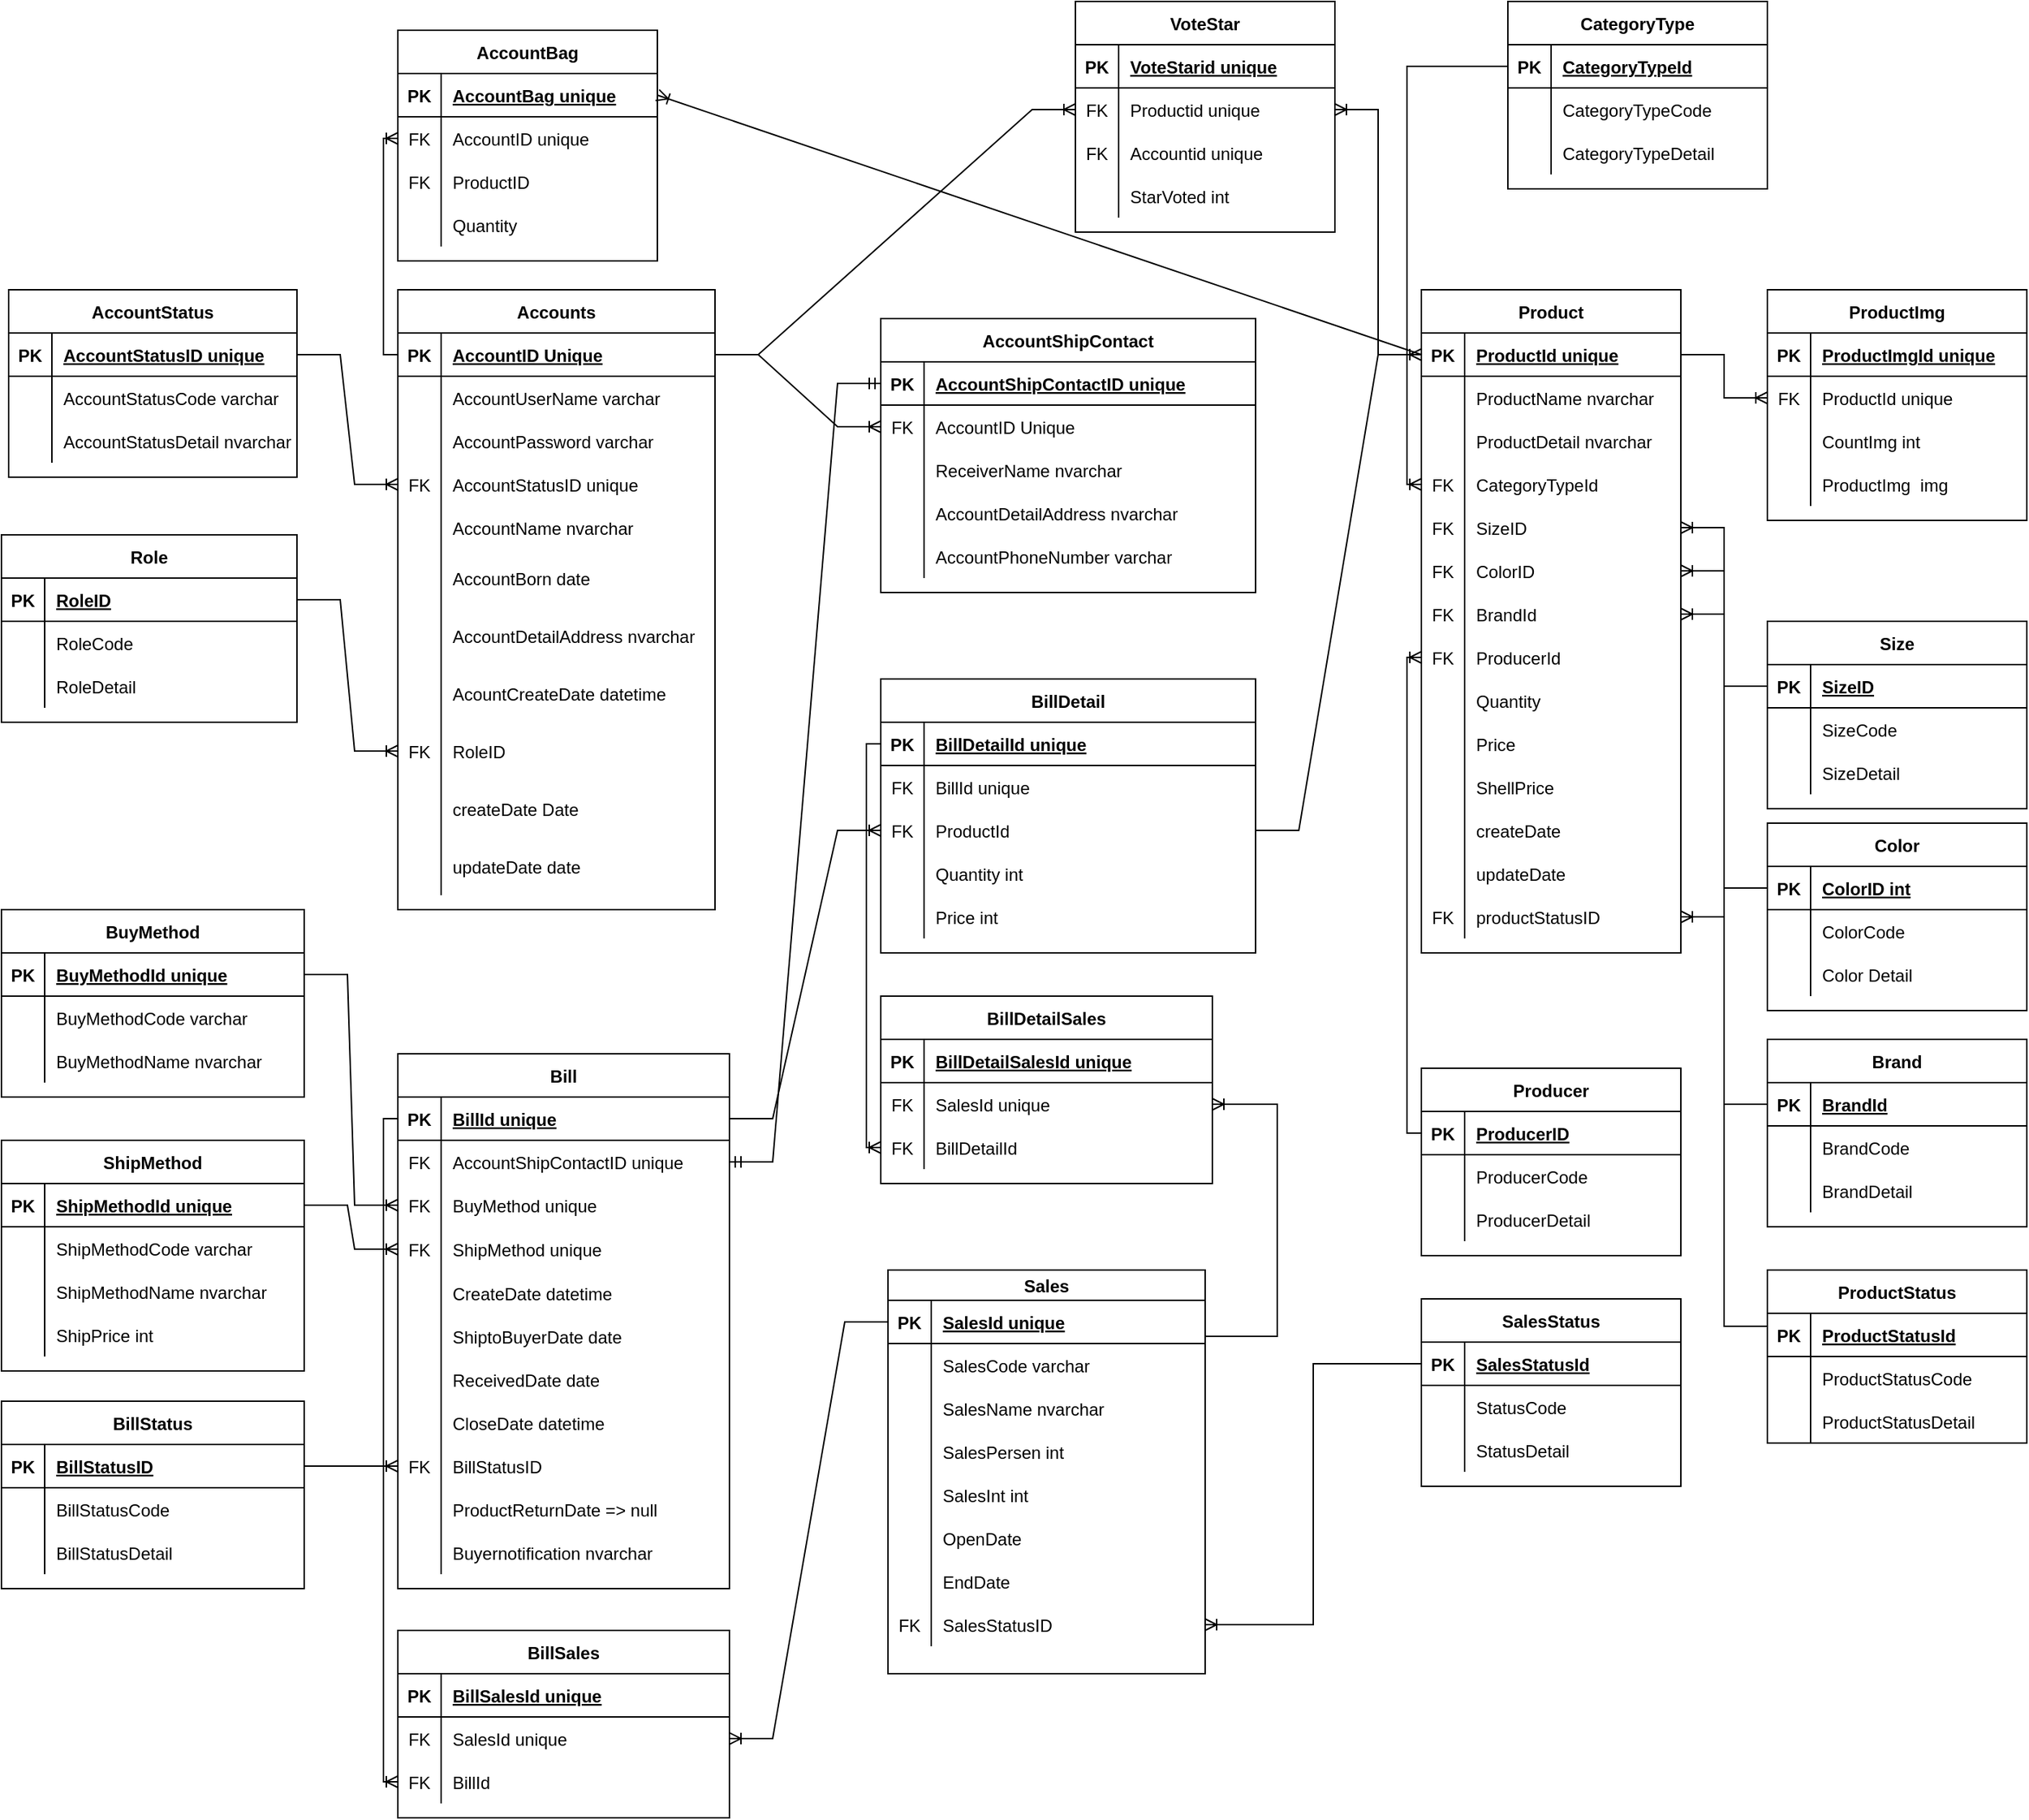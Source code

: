 <mxfile version="20.5.3" type="device"><diagram id="E2uByu9CWmjCoODvsqgJ" name="Page-1"><mxGraphModel dx="2331" dy="-1769" grid="1" gridSize="10" guides="1" tooltips="1" connect="1" arrows="1" fold="1" page="1" pageScale="1" pageWidth="850" pageHeight="1100" math="0" shadow="0"><root><mxCell id="0"/><mxCell id="1" parent="0"/><mxCell id="FQY_n5FUUqKN2-dTgUOk-529" value="Accounts" style="shape=table;startSize=30;container=1;collapsible=1;childLayout=tableLayout;fixedRows=1;rowLines=0;fontStyle=1;align=center;resizeLast=1;" parent="1" vertex="1"><mxGeometry x="-1220" y="3040" width="220" height="430" as="geometry"/></mxCell><mxCell id="FQY_n5FUUqKN2-dTgUOk-530" value="" style="shape=tableRow;horizontal=0;startSize=0;swimlaneHead=0;swimlaneBody=0;fillColor=none;collapsible=0;dropTarget=0;points=[[0,0.5],[1,0.5]];portConstraint=eastwest;top=0;left=0;right=0;bottom=1;" parent="FQY_n5FUUqKN2-dTgUOk-529" vertex="1"><mxGeometry y="30" width="220" height="30" as="geometry"/></mxCell><mxCell id="FQY_n5FUUqKN2-dTgUOk-531" value="PK" style="shape=partialRectangle;connectable=0;fillColor=none;top=0;left=0;bottom=0;right=0;fontStyle=1;overflow=hidden;" parent="FQY_n5FUUqKN2-dTgUOk-530" vertex="1"><mxGeometry width="30" height="30" as="geometry"><mxRectangle width="30" height="30" as="alternateBounds"/></mxGeometry></mxCell><mxCell id="FQY_n5FUUqKN2-dTgUOk-532" value="AccountID Unique" style="shape=partialRectangle;connectable=0;fillColor=none;top=0;left=0;bottom=0;right=0;align=left;spacingLeft=6;fontStyle=5;overflow=hidden;" parent="FQY_n5FUUqKN2-dTgUOk-530" vertex="1"><mxGeometry x="30" width="190" height="30" as="geometry"><mxRectangle width="190" height="30" as="alternateBounds"/></mxGeometry></mxCell><mxCell id="FQY_n5FUUqKN2-dTgUOk-536" value="" style="shape=tableRow;horizontal=0;startSize=0;swimlaneHead=0;swimlaneBody=0;fillColor=none;collapsible=0;dropTarget=0;points=[[0,0.5],[1,0.5]];portConstraint=eastwest;top=0;left=0;right=0;bottom=0;" parent="FQY_n5FUUqKN2-dTgUOk-529" vertex="1"><mxGeometry y="60" width="220" height="30" as="geometry"/></mxCell><mxCell id="FQY_n5FUUqKN2-dTgUOk-537" value="" style="shape=partialRectangle;connectable=0;fillColor=none;top=0;left=0;bottom=0;right=0;editable=1;overflow=hidden;" parent="FQY_n5FUUqKN2-dTgUOk-536" vertex="1"><mxGeometry width="30" height="30" as="geometry"><mxRectangle width="30" height="30" as="alternateBounds"/></mxGeometry></mxCell><mxCell id="FQY_n5FUUqKN2-dTgUOk-538" value="AccountUserName varchar" style="shape=partialRectangle;connectable=0;fillColor=none;top=0;left=0;bottom=0;right=0;align=left;spacingLeft=6;overflow=hidden;" parent="FQY_n5FUUqKN2-dTgUOk-536" vertex="1"><mxGeometry x="30" width="190" height="30" as="geometry"><mxRectangle width="190" height="30" as="alternateBounds"/></mxGeometry></mxCell><mxCell id="FQY_n5FUUqKN2-dTgUOk-542" value="" style="shape=tableRow;horizontal=0;startSize=0;swimlaneHead=0;swimlaneBody=0;fillColor=none;collapsible=0;dropTarget=0;points=[[0,0.5],[1,0.5]];portConstraint=eastwest;top=0;left=0;right=0;bottom=0;" parent="FQY_n5FUUqKN2-dTgUOk-529" vertex="1"><mxGeometry y="90" width="220" height="30" as="geometry"/></mxCell><mxCell id="FQY_n5FUUqKN2-dTgUOk-543" value="" style="shape=partialRectangle;connectable=0;fillColor=none;top=0;left=0;bottom=0;right=0;editable=1;overflow=hidden;" parent="FQY_n5FUUqKN2-dTgUOk-542" vertex="1"><mxGeometry width="30" height="30" as="geometry"><mxRectangle width="30" height="30" as="alternateBounds"/></mxGeometry></mxCell><mxCell id="FQY_n5FUUqKN2-dTgUOk-544" value="AccountPassword varchar" style="shape=partialRectangle;connectable=0;fillColor=none;top=0;left=0;bottom=0;right=0;align=left;spacingLeft=6;overflow=hidden;" parent="FQY_n5FUUqKN2-dTgUOk-542" vertex="1"><mxGeometry x="30" width="190" height="30" as="geometry"><mxRectangle width="190" height="30" as="alternateBounds"/></mxGeometry></mxCell><mxCell id="FQY_n5FUUqKN2-dTgUOk-545" value="" style="shape=tableRow;horizontal=0;startSize=0;swimlaneHead=0;swimlaneBody=0;fillColor=none;collapsible=0;dropTarget=0;points=[[0,0.5],[1,0.5]];portConstraint=eastwest;top=0;left=0;right=0;bottom=0;" parent="FQY_n5FUUqKN2-dTgUOk-529" vertex="1"><mxGeometry y="120" width="220" height="30" as="geometry"/></mxCell><mxCell id="FQY_n5FUUqKN2-dTgUOk-546" value="FK" style="shape=partialRectangle;connectable=0;fillColor=none;top=0;left=0;bottom=0;right=0;editable=1;overflow=hidden;" parent="FQY_n5FUUqKN2-dTgUOk-545" vertex="1"><mxGeometry width="30" height="30" as="geometry"><mxRectangle width="30" height="30" as="alternateBounds"/></mxGeometry></mxCell><mxCell id="FQY_n5FUUqKN2-dTgUOk-547" value="AccountStatusID unique" style="shape=partialRectangle;connectable=0;fillColor=none;top=0;left=0;bottom=0;right=0;align=left;spacingLeft=6;overflow=hidden;" parent="FQY_n5FUUqKN2-dTgUOk-545" vertex="1"><mxGeometry x="30" width="190" height="30" as="geometry"><mxRectangle width="190" height="30" as="alternateBounds"/></mxGeometry></mxCell><mxCell id="FQY_n5FUUqKN2-dTgUOk-551" value="" style="shape=tableRow;horizontal=0;startSize=0;swimlaneHead=0;swimlaneBody=0;fillColor=none;collapsible=0;dropTarget=0;points=[[0,0.5],[1,0.5]];portConstraint=eastwest;top=0;left=0;right=0;bottom=0;" parent="FQY_n5FUUqKN2-dTgUOk-529" vertex="1"><mxGeometry y="150" width="220" height="30" as="geometry"/></mxCell><mxCell id="FQY_n5FUUqKN2-dTgUOk-552" value="" style="shape=partialRectangle;connectable=0;fillColor=none;top=0;left=0;bottom=0;right=0;editable=1;overflow=hidden;" parent="FQY_n5FUUqKN2-dTgUOk-551" vertex="1"><mxGeometry width="30" height="30" as="geometry"><mxRectangle width="30" height="30" as="alternateBounds"/></mxGeometry></mxCell><mxCell id="FQY_n5FUUqKN2-dTgUOk-553" value="AccountName nvarchar" style="shape=partialRectangle;connectable=0;fillColor=none;top=0;left=0;bottom=0;right=0;align=left;spacingLeft=6;overflow=hidden;" parent="FQY_n5FUUqKN2-dTgUOk-551" vertex="1"><mxGeometry x="30" width="190" height="30" as="geometry"><mxRectangle width="190" height="30" as="alternateBounds"/></mxGeometry></mxCell><mxCell id="FQY_n5FUUqKN2-dTgUOk-554" value="" style="shape=tableRow;horizontal=0;startSize=0;swimlaneHead=0;swimlaneBody=0;fillColor=none;collapsible=0;dropTarget=0;points=[[0,0.5],[1,0.5]];portConstraint=eastwest;top=0;left=0;right=0;bottom=0;" parent="FQY_n5FUUqKN2-dTgUOk-529" vertex="1"><mxGeometry y="180" width="220" height="40" as="geometry"/></mxCell><mxCell id="FQY_n5FUUqKN2-dTgUOk-555" value="" style="shape=partialRectangle;connectable=0;fillColor=none;top=0;left=0;bottom=0;right=0;editable=1;overflow=hidden;" parent="FQY_n5FUUqKN2-dTgUOk-554" vertex="1"><mxGeometry width="30" height="40" as="geometry"><mxRectangle width="30" height="40" as="alternateBounds"/></mxGeometry></mxCell><mxCell id="FQY_n5FUUqKN2-dTgUOk-556" value="AccountBorn date" style="shape=partialRectangle;connectable=0;fillColor=none;top=0;left=0;bottom=0;right=0;align=left;spacingLeft=6;overflow=hidden;" parent="FQY_n5FUUqKN2-dTgUOk-554" vertex="1"><mxGeometry x="30" width="190" height="40" as="geometry"><mxRectangle width="190" height="40" as="alternateBounds"/></mxGeometry></mxCell><mxCell id="FQY_n5FUUqKN2-dTgUOk-560" value="" style="shape=tableRow;horizontal=0;startSize=0;swimlaneHead=0;swimlaneBody=0;fillColor=none;collapsible=0;dropTarget=0;points=[[0,0.5],[1,0.5]];portConstraint=eastwest;top=0;left=0;right=0;bottom=0;" parent="FQY_n5FUUqKN2-dTgUOk-529" vertex="1"><mxGeometry y="220" width="220" height="40" as="geometry"/></mxCell><mxCell id="FQY_n5FUUqKN2-dTgUOk-561" value="" style="shape=partialRectangle;connectable=0;fillColor=none;top=0;left=0;bottom=0;right=0;editable=1;overflow=hidden;" parent="FQY_n5FUUqKN2-dTgUOk-560" vertex="1"><mxGeometry width="30" height="40" as="geometry"><mxRectangle width="30" height="40" as="alternateBounds"/></mxGeometry></mxCell><mxCell id="FQY_n5FUUqKN2-dTgUOk-562" value="AccountDetailAddress nvarchar" style="shape=partialRectangle;connectable=0;fillColor=none;top=0;left=0;bottom=0;right=0;align=left;spacingLeft=6;overflow=hidden;" parent="FQY_n5FUUqKN2-dTgUOk-560" vertex="1"><mxGeometry x="30" width="190" height="40" as="geometry"><mxRectangle width="190" height="40" as="alternateBounds"/></mxGeometry></mxCell><mxCell id="FQY_n5FUUqKN2-dTgUOk-569" style="shape=tableRow;horizontal=0;startSize=0;swimlaneHead=0;swimlaneBody=0;fillColor=none;collapsible=0;dropTarget=0;points=[[0,0.5],[1,0.5]];portConstraint=eastwest;top=0;left=0;right=0;bottom=0;" parent="FQY_n5FUUqKN2-dTgUOk-529" vertex="1"><mxGeometry y="260" width="220" height="40" as="geometry"/></mxCell><mxCell id="FQY_n5FUUqKN2-dTgUOk-570" style="shape=partialRectangle;connectable=0;fillColor=none;top=0;left=0;bottom=0;right=0;editable=1;overflow=hidden;" parent="FQY_n5FUUqKN2-dTgUOk-569" vertex="1"><mxGeometry width="30" height="40" as="geometry"><mxRectangle width="30" height="40" as="alternateBounds"/></mxGeometry></mxCell><mxCell id="FQY_n5FUUqKN2-dTgUOk-571" value="AcountCreateDate datetime" style="shape=partialRectangle;connectable=0;fillColor=none;top=0;left=0;bottom=0;right=0;align=left;spacingLeft=6;overflow=hidden;" parent="FQY_n5FUUqKN2-dTgUOk-569" vertex="1"><mxGeometry x="30" width="190" height="40" as="geometry"><mxRectangle width="190" height="40" as="alternateBounds"/></mxGeometry></mxCell><mxCell id="a5wrkjtGfE6Tmt_1dnjD-131" style="shape=tableRow;horizontal=0;startSize=0;swimlaneHead=0;swimlaneBody=0;fillColor=none;collapsible=0;dropTarget=0;points=[[0,0.5],[1,0.5]];portConstraint=eastwest;top=0;left=0;right=0;bottom=0;" parent="FQY_n5FUUqKN2-dTgUOk-529" vertex="1"><mxGeometry y="300" width="220" height="40" as="geometry"/></mxCell><mxCell id="a5wrkjtGfE6Tmt_1dnjD-132" value="FK" style="shape=partialRectangle;connectable=0;fillColor=none;top=0;left=0;bottom=0;right=0;editable=1;overflow=hidden;" parent="a5wrkjtGfE6Tmt_1dnjD-131" vertex="1"><mxGeometry width="30" height="40" as="geometry"><mxRectangle width="30" height="40" as="alternateBounds"/></mxGeometry></mxCell><mxCell id="a5wrkjtGfE6Tmt_1dnjD-133" value="RoleID" style="shape=partialRectangle;connectable=0;fillColor=none;top=0;left=0;bottom=0;right=0;align=left;spacingLeft=6;overflow=hidden;" parent="a5wrkjtGfE6Tmt_1dnjD-131" vertex="1"><mxGeometry x="30" width="190" height="40" as="geometry"><mxRectangle width="190" height="40" as="alternateBounds"/></mxGeometry></mxCell><mxCell id="2Q5TotX5n4OSXgcLp7ms-9" style="shape=tableRow;horizontal=0;startSize=0;swimlaneHead=0;swimlaneBody=0;fillColor=none;collapsible=0;dropTarget=0;points=[[0,0.5],[1,0.5]];portConstraint=eastwest;top=0;left=0;right=0;bottom=0;" parent="FQY_n5FUUqKN2-dTgUOk-529" vertex="1"><mxGeometry y="340" width="220" height="40" as="geometry"/></mxCell><mxCell id="2Q5TotX5n4OSXgcLp7ms-10" style="shape=partialRectangle;connectable=0;fillColor=none;top=0;left=0;bottom=0;right=0;editable=1;overflow=hidden;" parent="2Q5TotX5n4OSXgcLp7ms-9" vertex="1"><mxGeometry width="30" height="40" as="geometry"><mxRectangle width="30" height="40" as="alternateBounds"/></mxGeometry></mxCell><mxCell id="2Q5TotX5n4OSXgcLp7ms-11" value="createDate Date" style="shape=partialRectangle;connectable=0;fillColor=none;top=0;left=0;bottom=0;right=0;align=left;spacingLeft=6;overflow=hidden;" parent="2Q5TotX5n4OSXgcLp7ms-9" vertex="1"><mxGeometry x="30" width="190" height="40" as="geometry"><mxRectangle width="190" height="40" as="alternateBounds"/></mxGeometry></mxCell><mxCell id="2Q5TotX5n4OSXgcLp7ms-12" style="shape=tableRow;horizontal=0;startSize=0;swimlaneHead=0;swimlaneBody=0;fillColor=none;collapsible=0;dropTarget=0;points=[[0,0.5],[1,0.5]];portConstraint=eastwest;top=0;left=0;right=0;bottom=0;" parent="FQY_n5FUUqKN2-dTgUOk-529" vertex="1"><mxGeometry y="380" width="220" height="40" as="geometry"/></mxCell><mxCell id="2Q5TotX5n4OSXgcLp7ms-13" style="shape=partialRectangle;connectable=0;fillColor=none;top=0;left=0;bottom=0;right=0;editable=1;overflow=hidden;" parent="2Q5TotX5n4OSXgcLp7ms-12" vertex="1"><mxGeometry width="30" height="40" as="geometry"><mxRectangle width="30" height="40" as="alternateBounds"/></mxGeometry></mxCell><mxCell id="2Q5TotX5n4OSXgcLp7ms-14" value="updateDate date" style="shape=partialRectangle;connectable=0;fillColor=none;top=0;left=0;bottom=0;right=0;align=left;spacingLeft=6;overflow=hidden;" parent="2Q5TotX5n4OSXgcLp7ms-12" vertex="1"><mxGeometry x="30" width="190" height="40" as="geometry"><mxRectangle width="190" height="40" as="alternateBounds"/></mxGeometry></mxCell><mxCell id="FQY_n5FUUqKN2-dTgUOk-572" value="AccountShipContact" style="shape=table;startSize=30;container=1;collapsible=1;childLayout=tableLayout;fixedRows=1;rowLines=0;fontStyle=1;align=center;resizeLast=1;" parent="1" vertex="1"><mxGeometry x="-885" y="3060" width="260" height="190" as="geometry"/></mxCell><mxCell id="FQY_n5FUUqKN2-dTgUOk-573" value="" style="shape=tableRow;horizontal=0;startSize=0;swimlaneHead=0;swimlaneBody=0;fillColor=none;collapsible=0;dropTarget=0;points=[[0,0.5],[1,0.5]];portConstraint=eastwest;top=0;left=0;right=0;bottom=1;" parent="FQY_n5FUUqKN2-dTgUOk-572" vertex="1"><mxGeometry y="30" width="260" height="30" as="geometry"/></mxCell><mxCell id="FQY_n5FUUqKN2-dTgUOk-574" value="PK" style="shape=partialRectangle;connectable=0;fillColor=none;top=0;left=0;bottom=0;right=0;fontStyle=1;overflow=hidden;" parent="FQY_n5FUUqKN2-dTgUOk-573" vertex="1"><mxGeometry width="30" height="30" as="geometry"><mxRectangle width="30" height="30" as="alternateBounds"/></mxGeometry></mxCell><mxCell id="FQY_n5FUUqKN2-dTgUOk-575" value="AccountShipContactID unique" style="shape=partialRectangle;connectable=0;fillColor=none;top=0;left=0;bottom=0;right=0;align=left;spacingLeft=6;fontStyle=5;overflow=hidden;" parent="FQY_n5FUUqKN2-dTgUOk-573" vertex="1"><mxGeometry x="30" width="230" height="30" as="geometry"><mxRectangle width="230" height="30" as="alternateBounds"/></mxGeometry></mxCell><mxCell id="FQY_n5FUUqKN2-dTgUOk-576" value="" style="shape=tableRow;horizontal=0;startSize=0;swimlaneHead=0;swimlaneBody=0;fillColor=none;collapsible=0;dropTarget=0;points=[[0,0.5],[1,0.5]];portConstraint=eastwest;top=0;left=0;right=0;bottom=0;" parent="FQY_n5FUUqKN2-dTgUOk-572" vertex="1"><mxGeometry y="60" width="260" height="30" as="geometry"/></mxCell><mxCell id="FQY_n5FUUqKN2-dTgUOk-577" value="FK" style="shape=partialRectangle;connectable=0;fillColor=none;top=0;left=0;bottom=0;right=0;editable=1;overflow=hidden;" parent="FQY_n5FUUqKN2-dTgUOk-576" vertex="1"><mxGeometry width="30" height="30" as="geometry"><mxRectangle width="30" height="30" as="alternateBounds"/></mxGeometry></mxCell><mxCell id="FQY_n5FUUqKN2-dTgUOk-578" value="AccountID Unique" style="shape=partialRectangle;connectable=0;fillColor=none;top=0;left=0;bottom=0;right=0;align=left;spacingLeft=6;overflow=hidden;" parent="FQY_n5FUUqKN2-dTgUOk-576" vertex="1"><mxGeometry x="30" width="230" height="30" as="geometry"><mxRectangle width="230" height="30" as="alternateBounds"/></mxGeometry></mxCell><mxCell id="FQY_n5FUUqKN2-dTgUOk-579" value="" style="shape=tableRow;horizontal=0;startSize=0;swimlaneHead=0;swimlaneBody=0;fillColor=none;collapsible=0;dropTarget=0;points=[[0,0.5],[1,0.5]];portConstraint=eastwest;top=0;left=0;right=0;bottom=0;" parent="FQY_n5FUUqKN2-dTgUOk-572" vertex="1"><mxGeometry y="90" width="260" height="30" as="geometry"/></mxCell><mxCell id="FQY_n5FUUqKN2-dTgUOk-580" value="" style="shape=partialRectangle;connectable=0;fillColor=none;top=0;left=0;bottom=0;right=0;editable=1;overflow=hidden;" parent="FQY_n5FUUqKN2-dTgUOk-579" vertex="1"><mxGeometry width="30" height="30" as="geometry"><mxRectangle width="30" height="30" as="alternateBounds"/></mxGeometry></mxCell><mxCell id="FQY_n5FUUqKN2-dTgUOk-581" value="ReceiverName nvarchar" style="shape=partialRectangle;connectable=0;fillColor=none;top=0;left=0;bottom=0;right=0;align=left;spacingLeft=6;overflow=hidden;" parent="FQY_n5FUUqKN2-dTgUOk-579" vertex="1"><mxGeometry x="30" width="230" height="30" as="geometry"><mxRectangle width="230" height="30" as="alternateBounds"/></mxGeometry></mxCell><mxCell id="FQY_n5FUUqKN2-dTgUOk-591" value="" style="shape=tableRow;horizontal=0;startSize=0;swimlaneHead=0;swimlaneBody=0;fillColor=none;collapsible=0;dropTarget=0;points=[[0,0.5],[1,0.5]];portConstraint=eastwest;top=0;left=0;right=0;bottom=0;" parent="FQY_n5FUUqKN2-dTgUOk-572" vertex="1"><mxGeometry y="120" width="260" height="30" as="geometry"/></mxCell><mxCell id="FQY_n5FUUqKN2-dTgUOk-592" value="" style="shape=partialRectangle;connectable=0;fillColor=none;top=0;left=0;bottom=0;right=0;editable=1;overflow=hidden;" parent="FQY_n5FUUqKN2-dTgUOk-591" vertex="1"><mxGeometry width="30" height="30" as="geometry"><mxRectangle width="30" height="30" as="alternateBounds"/></mxGeometry></mxCell><mxCell id="FQY_n5FUUqKN2-dTgUOk-593" value="AccountDetailAddress nvarchar" style="shape=partialRectangle;connectable=0;fillColor=none;top=0;left=0;bottom=0;right=0;align=left;spacingLeft=6;overflow=hidden;" parent="FQY_n5FUUqKN2-dTgUOk-591" vertex="1"><mxGeometry x="30" width="230" height="30" as="geometry"><mxRectangle width="230" height="30" as="alternateBounds"/></mxGeometry></mxCell><mxCell id="FQY_n5FUUqKN2-dTgUOk-594" value="" style="shape=tableRow;horizontal=0;startSize=0;swimlaneHead=0;swimlaneBody=0;fillColor=none;collapsible=0;dropTarget=0;points=[[0,0.5],[1,0.5]];portConstraint=eastwest;top=0;left=0;right=0;bottom=0;" parent="FQY_n5FUUqKN2-dTgUOk-572" vertex="1"><mxGeometry y="150" width="260" height="30" as="geometry"/></mxCell><mxCell id="FQY_n5FUUqKN2-dTgUOk-595" value="" style="shape=partialRectangle;connectable=0;fillColor=none;top=0;left=0;bottom=0;right=0;editable=1;overflow=hidden;" parent="FQY_n5FUUqKN2-dTgUOk-594" vertex="1"><mxGeometry width="30" height="30" as="geometry"><mxRectangle width="30" height="30" as="alternateBounds"/></mxGeometry></mxCell><mxCell id="FQY_n5FUUqKN2-dTgUOk-596" value="AccountPhoneNumber varchar" style="shape=partialRectangle;connectable=0;fillColor=none;top=0;left=0;bottom=0;right=0;align=left;spacingLeft=6;overflow=hidden;" parent="FQY_n5FUUqKN2-dTgUOk-594" vertex="1"><mxGeometry x="30" width="230" height="30" as="geometry"><mxRectangle width="230" height="30" as="alternateBounds"/></mxGeometry></mxCell><mxCell id="FQY_n5FUUqKN2-dTgUOk-609" value="AccountStatus" style="shape=table;startSize=30;container=1;collapsible=1;childLayout=tableLayout;fixedRows=1;rowLines=0;fontStyle=1;align=center;resizeLast=1;" parent="1" vertex="1"><mxGeometry x="-1490" y="3040" width="200" height="130" as="geometry"/></mxCell><mxCell id="FQY_n5FUUqKN2-dTgUOk-610" value="" style="shape=tableRow;horizontal=0;startSize=0;swimlaneHead=0;swimlaneBody=0;fillColor=none;collapsible=0;dropTarget=0;points=[[0,0.5],[1,0.5]];portConstraint=eastwest;top=0;left=0;right=0;bottom=1;" parent="FQY_n5FUUqKN2-dTgUOk-609" vertex="1"><mxGeometry y="30" width="200" height="30" as="geometry"/></mxCell><mxCell id="FQY_n5FUUqKN2-dTgUOk-611" value="PK" style="shape=partialRectangle;connectable=0;fillColor=none;top=0;left=0;bottom=0;right=0;fontStyle=1;overflow=hidden;" parent="FQY_n5FUUqKN2-dTgUOk-610" vertex="1"><mxGeometry width="30" height="30" as="geometry"><mxRectangle width="30" height="30" as="alternateBounds"/></mxGeometry></mxCell><mxCell id="FQY_n5FUUqKN2-dTgUOk-612" value="AccountStatusID unique" style="shape=partialRectangle;connectable=0;fillColor=none;top=0;left=0;bottom=0;right=0;align=left;spacingLeft=6;fontStyle=5;overflow=hidden;" parent="FQY_n5FUUqKN2-dTgUOk-610" vertex="1"><mxGeometry x="30" width="170" height="30" as="geometry"><mxRectangle width="170" height="30" as="alternateBounds"/></mxGeometry></mxCell><mxCell id="FQY_n5FUUqKN2-dTgUOk-613" value="" style="shape=tableRow;horizontal=0;startSize=0;swimlaneHead=0;swimlaneBody=0;fillColor=none;collapsible=0;dropTarget=0;points=[[0,0.5],[1,0.5]];portConstraint=eastwest;top=0;left=0;right=0;bottom=0;" parent="FQY_n5FUUqKN2-dTgUOk-609" vertex="1"><mxGeometry y="60" width="200" height="30" as="geometry"/></mxCell><mxCell id="FQY_n5FUUqKN2-dTgUOk-614" value="" style="shape=partialRectangle;connectable=0;fillColor=none;top=0;left=0;bottom=0;right=0;editable=1;overflow=hidden;" parent="FQY_n5FUUqKN2-dTgUOk-613" vertex="1"><mxGeometry width="30" height="30" as="geometry"><mxRectangle width="30" height="30" as="alternateBounds"/></mxGeometry></mxCell><mxCell id="FQY_n5FUUqKN2-dTgUOk-615" value="AccountStatusCode varchar" style="shape=partialRectangle;connectable=0;fillColor=none;top=0;left=0;bottom=0;right=0;align=left;spacingLeft=6;overflow=hidden;" parent="FQY_n5FUUqKN2-dTgUOk-613" vertex="1"><mxGeometry x="30" width="170" height="30" as="geometry"><mxRectangle width="170" height="30" as="alternateBounds"/></mxGeometry></mxCell><mxCell id="FQY_n5FUUqKN2-dTgUOk-616" value="" style="shape=tableRow;horizontal=0;startSize=0;swimlaneHead=0;swimlaneBody=0;fillColor=none;collapsible=0;dropTarget=0;points=[[0,0.5],[1,0.5]];portConstraint=eastwest;top=0;left=0;right=0;bottom=0;" parent="FQY_n5FUUqKN2-dTgUOk-609" vertex="1"><mxGeometry y="90" width="200" height="30" as="geometry"/></mxCell><mxCell id="FQY_n5FUUqKN2-dTgUOk-617" value="" style="shape=partialRectangle;connectable=0;fillColor=none;top=0;left=0;bottom=0;right=0;editable=1;overflow=hidden;" parent="FQY_n5FUUqKN2-dTgUOk-616" vertex="1"><mxGeometry width="30" height="30" as="geometry"><mxRectangle width="30" height="30" as="alternateBounds"/></mxGeometry></mxCell><mxCell id="FQY_n5FUUqKN2-dTgUOk-618" value="AccountStatusDetail nvarchar" style="shape=partialRectangle;connectable=0;fillColor=none;top=0;left=0;bottom=0;right=0;align=left;spacingLeft=6;overflow=hidden;" parent="FQY_n5FUUqKN2-dTgUOk-616" vertex="1"><mxGeometry x="30" width="170" height="30" as="geometry"><mxRectangle width="170" height="30" as="alternateBounds"/></mxGeometry></mxCell><mxCell id="FQY_n5FUUqKN2-dTgUOk-634" value="Product" style="shape=table;startSize=30;container=1;collapsible=1;childLayout=tableLayout;fixedRows=1;rowLines=0;fontStyle=1;align=center;resizeLast=1;" parent="1" vertex="1"><mxGeometry x="-510" y="3040" width="180" height="460" as="geometry"/></mxCell><mxCell id="FQY_n5FUUqKN2-dTgUOk-635" value="" style="shape=tableRow;horizontal=0;startSize=0;swimlaneHead=0;swimlaneBody=0;fillColor=none;collapsible=0;dropTarget=0;points=[[0,0.5],[1,0.5]];portConstraint=eastwest;top=0;left=0;right=0;bottom=1;" parent="FQY_n5FUUqKN2-dTgUOk-634" vertex="1"><mxGeometry y="30" width="180" height="30" as="geometry"/></mxCell><mxCell id="FQY_n5FUUqKN2-dTgUOk-636" value="PK" style="shape=partialRectangle;connectable=0;fillColor=none;top=0;left=0;bottom=0;right=0;fontStyle=1;overflow=hidden;" parent="FQY_n5FUUqKN2-dTgUOk-635" vertex="1"><mxGeometry width="30" height="30" as="geometry"><mxRectangle width="30" height="30" as="alternateBounds"/></mxGeometry></mxCell><mxCell id="FQY_n5FUUqKN2-dTgUOk-637" value="ProductId unique" style="shape=partialRectangle;connectable=0;fillColor=none;top=0;left=0;bottom=0;right=0;align=left;spacingLeft=6;fontStyle=5;overflow=hidden;" parent="FQY_n5FUUqKN2-dTgUOk-635" vertex="1"><mxGeometry x="30" width="150" height="30" as="geometry"><mxRectangle width="150" height="30" as="alternateBounds"/></mxGeometry></mxCell><mxCell id="FQY_n5FUUqKN2-dTgUOk-641" value="" style="shape=tableRow;horizontal=0;startSize=0;swimlaneHead=0;swimlaneBody=0;fillColor=none;collapsible=0;dropTarget=0;points=[[0,0.5],[1,0.5]];portConstraint=eastwest;top=0;left=0;right=0;bottom=0;" parent="FQY_n5FUUqKN2-dTgUOk-634" vertex="1"><mxGeometry y="60" width="180" height="30" as="geometry"/></mxCell><mxCell id="FQY_n5FUUqKN2-dTgUOk-642" value="" style="shape=partialRectangle;connectable=0;fillColor=none;top=0;left=0;bottom=0;right=0;editable=1;overflow=hidden;" parent="FQY_n5FUUqKN2-dTgUOk-641" vertex="1"><mxGeometry width="30" height="30" as="geometry"><mxRectangle width="30" height="30" as="alternateBounds"/></mxGeometry></mxCell><mxCell id="FQY_n5FUUqKN2-dTgUOk-643" value="ProductName nvarchar" style="shape=partialRectangle;connectable=0;fillColor=none;top=0;left=0;bottom=0;right=0;align=left;spacingLeft=6;overflow=hidden;" parent="FQY_n5FUUqKN2-dTgUOk-641" vertex="1"><mxGeometry x="30" width="150" height="30" as="geometry"><mxRectangle width="150" height="30" as="alternateBounds"/></mxGeometry></mxCell><mxCell id="FQY_n5FUUqKN2-dTgUOk-647" value="" style="shape=tableRow;horizontal=0;startSize=0;swimlaneHead=0;swimlaneBody=0;fillColor=none;collapsible=0;dropTarget=0;points=[[0,0.5],[1,0.5]];portConstraint=eastwest;top=0;left=0;right=0;bottom=0;" parent="FQY_n5FUUqKN2-dTgUOk-634" vertex="1"><mxGeometry y="90" width="180" height="30" as="geometry"/></mxCell><mxCell id="FQY_n5FUUqKN2-dTgUOk-648" value="" style="shape=partialRectangle;connectable=0;fillColor=none;top=0;left=0;bottom=0;right=0;editable=1;overflow=hidden;" parent="FQY_n5FUUqKN2-dTgUOk-647" vertex="1"><mxGeometry width="30" height="30" as="geometry"><mxRectangle width="30" height="30" as="alternateBounds"/></mxGeometry></mxCell><mxCell id="FQY_n5FUUqKN2-dTgUOk-649" value="ProductDetail nvarchar" style="shape=partialRectangle;connectable=0;fillColor=none;top=0;left=0;bottom=0;right=0;align=left;spacingLeft=6;overflow=hidden;" parent="FQY_n5FUUqKN2-dTgUOk-647" vertex="1"><mxGeometry x="30" width="150" height="30" as="geometry"><mxRectangle width="150" height="30" as="alternateBounds"/></mxGeometry></mxCell><mxCell id="Dntfu1Guji7DVV1PAJvE-9" style="shape=tableRow;horizontal=0;startSize=0;swimlaneHead=0;swimlaneBody=0;fillColor=none;collapsible=0;dropTarget=0;points=[[0,0.5],[1,0.5]];portConstraint=eastwest;top=0;left=0;right=0;bottom=0;" parent="FQY_n5FUUqKN2-dTgUOk-634" vertex="1"><mxGeometry y="120" width="180" height="30" as="geometry"/></mxCell><mxCell id="Dntfu1Guji7DVV1PAJvE-10" value="FK" style="shape=partialRectangle;connectable=0;fillColor=none;top=0;left=0;bottom=0;right=0;editable=1;overflow=hidden;" parent="Dntfu1Guji7DVV1PAJvE-9" vertex="1"><mxGeometry width="30" height="30" as="geometry"><mxRectangle width="30" height="30" as="alternateBounds"/></mxGeometry></mxCell><mxCell id="Dntfu1Guji7DVV1PAJvE-11" value="CategoryTypeId" style="shape=partialRectangle;connectable=0;fillColor=none;top=0;left=0;bottom=0;right=0;align=left;spacingLeft=6;overflow=hidden;" parent="Dntfu1Guji7DVV1PAJvE-9" vertex="1"><mxGeometry x="30" width="150" height="30" as="geometry"><mxRectangle width="150" height="30" as="alternateBounds"/></mxGeometry></mxCell><mxCell id="a5wrkjtGfE6Tmt_1dnjD-4" style="shape=tableRow;horizontal=0;startSize=0;swimlaneHead=0;swimlaneBody=0;fillColor=none;collapsible=0;dropTarget=0;points=[[0,0.5],[1,0.5]];portConstraint=eastwest;top=0;left=0;right=0;bottom=0;" parent="FQY_n5FUUqKN2-dTgUOk-634" vertex="1"><mxGeometry y="150" width="180" height="30" as="geometry"/></mxCell><mxCell id="a5wrkjtGfE6Tmt_1dnjD-5" value="FK" style="shape=partialRectangle;connectable=0;fillColor=none;top=0;left=0;bottom=0;right=0;editable=1;overflow=hidden;" parent="a5wrkjtGfE6Tmt_1dnjD-4" vertex="1"><mxGeometry width="30" height="30" as="geometry"><mxRectangle width="30" height="30" as="alternateBounds"/></mxGeometry></mxCell><mxCell id="a5wrkjtGfE6Tmt_1dnjD-6" value="SizeID" style="shape=partialRectangle;connectable=0;fillColor=none;top=0;left=0;bottom=0;right=0;align=left;spacingLeft=6;overflow=hidden;" parent="a5wrkjtGfE6Tmt_1dnjD-4" vertex="1"><mxGeometry x="30" width="150" height="30" as="geometry"><mxRectangle width="150" height="30" as="alternateBounds"/></mxGeometry></mxCell><mxCell id="a5wrkjtGfE6Tmt_1dnjD-48" style="shape=tableRow;horizontal=0;startSize=0;swimlaneHead=0;swimlaneBody=0;fillColor=none;collapsible=0;dropTarget=0;points=[[0,0.5],[1,0.5]];portConstraint=eastwest;top=0;left=0;right=0;bottom=0;" parent="FQY_n5FUUqKN2-dTgUOk-634" vertex="1"><mxGeometry y="180" width="180" height="30" as="geometry"/></mxCell><mxCell id="a5wrkjtGfE6Tmt_1dnjD-49" value="FK" style="shape=partialRectangle;connectable=0;fillColor=none;top=0;left=0;bottom=0;right=0;editable=1;overflow=hidden;" parent="a5wrkjtGfE6Tmt_1dnjD-48" vertex="1"><mxGeometry width="30" height="30" as="geometry"><mxRectangle width="30" height="30" as="alternateBounds"/></mxGeometry></mxCell><mxCell id="a5wrkjtGfE6Tmt_1dnjD-50" value="ColorID" style="shape=partialRectangle;connectable=0;fillColor=none;top=0;left=0;bottom=0;right=0;align=left;spacingLeft=6;overflow=hidden;" parent="a5wrkjtGfE6Tmt_1dnjD-48" vertex="1"><mxGeometry x="30" width="150" height="30" as="geometry"><mxRectangle width="150" height="30" as="alternateBounds"/></mxGeometry></mxCell><mxCell id="a5wrkjtGfE6Tmt_1dnjD-51" style="shape=tableRow;horizontal=0;startSize=0;swimlaneHead=0;swimlaneBody=0;fillColor=none;collapsible=0;dropTarget=0;points=[[0,0.5],[1,0.5]];portConstraint=eastwest;top=0;left=0;right=0;bottom=0;" parent="FQY_n5FUUqKN2-dTgUOk-634" vertex="1"><mxGeometry y="210" width="180" height="30" as="geometry"/></mxCell><mxCell id="a5wrkjtGfE6Tmt_1dnjD-52" value="FK" style="shape=partialRectangle;connectable=0;fillColor=none;top=0;left=0;bottom=0;right=0;editable=1;overflow=hidden;" parent="a5wrkjtGfE6Tmt_1dnjD-51" vertex="1"><mxGeometry width="30" height="30" as="geometry"><mxRectangle width="30" height="30" as="alternateBounds"/></mxGeometry></mxCell><mxCell id="a5wrkjtGfE6Tmt_1dnjD-53" value="BrandId" style="shape=partialRectangle;connectable=0;fillColor=none;top=0;left=0;bottom=0;right=0;align=left;spacingLeft=6;overflow=hidden;" parent="a5wrkjtGfE6Tmt_1dnjD-51" vertex="1"><mxGeometry x="30" width="150" height="30" as="geometry"><mxRectangle width="150" height="30" as="alternateBounds"/></mxGeometry></mxCell><mxCell id="a5wrkjtGfE6Tmt_1dnjD-76" style="shape=tableRow;horizontal=0;startSize=0;swimlaneHead=0;swimlaneBody=0;fillColor=none;collapsible=0;dropTarget=0;points=[[0,0.5],[1,0.5]];portConstraint=eastwest;top=0;left=0;right=0;bottom=0;" parent="FQY_n5FUUqKN2-dTgUOk-634" vertex="1"><mxGeometry y="240" width="180" height="30" as="geometry"/></mxCell><mxCell id="a5wrkjtGfE6Tmt_1dnjD-77" value="FK" style="shape=partialRectangle;connectable=0;fillColor=none;top=0;left=0;bottom=0;right=0;editable=1;overflow=hidden;" parent="a5wrkjtGfE6Tmt_1dnjD-76" vertex="1"><mxGeometry width="30" height="30" as="geometry"><mxRectangle width="30" height="30" as="alternateBounds"/></mxGeometry></mxCell><mxCell id="a5wrkjtGfE6Tmt_1dnjD-78" value="ProducerId" style="shape=partialRectangle;connectable=0;fillColor=none;top=0;left=0;bottom=0;right=0;align=left;spacingLeft=6;overflow=hidden;" parent="a5wrkjtGfE6Tmt_1dnjD-76" vertex="1"><mxGeometry x="30" width="150" height="30" as="geometry"><mxRectangle width="150" height="30" as="alternateBounds"/></mxGeometry></mxCell><mxCell id="a5wrkjtGfE6Tmt_1dnjD-79" style="shape=tableRow;horizontal=0;startSize=0;swimlaneHead=0;swimlaneBody=0;fillColor=none;collapsible=0;dropTarget=0;points=[[0,0.5],[1,0.5]];portConstraint=eastwest;top=0;left=0;right=0;bottom=0;" parent="FQY_n5FUUqKN2-dTgUOk-634" vertex="1"><mxGeometry y="270" width="180" height="30" as="geometry"/></mxCell><mxCell id="a5wrkjtGfE6Tmt_1dnjD-80" value="" style="shape=partialRectangle;connectable=0;fillColor=none;top=0;left=0;bottom=0;right=0;editable=1;overflow=hidden;" parent="a5wrkjtGfE6Tmt_1dnjD-79" vertex="1"><mxGeometry width="30" height="30" as="geometry"><mxRectangle width="30" height="30" as="alternateBounds"/></mxGeometry></mxCell><mxCell id="a5wrkjtGfE6Tmt_1dnjD-81" value="Quantity" style="shape=partialRectangle;connectable=0;fillColor=none;top=0;left=0;bottom=0;right=0;align=left;spacingLeft=6;overflow=hidden;" parent="a5wrkjtGfE6Tmt_1dnjD-79" vertex="1"><mxGeometry x="30" width="150" height="30" as="geometry"><mxRectangle width="150" height="30" as="alternateBounds"/></mxGeometry></mxCell><mxCell id="a5wrkjtGfE6Tmt_1dnjD-82" style="shape=tableRow;horizontal=0;startSize=0;swimlaneHead=0;swimlaneBody=0;fillColor=none;collapsible=0;dropTarget=0;points=[[0,0.5],[1,0.5]];portConstraint=eastwest;top=0;left=0;right=0;bottom=0;" parent="FQY_n5FUUqKN2-dTgUOk-634" vertex="1"><mxGeometry y="300" width="180" height="30" as="geometry"/></mxCell><mxCell id="a5wrkjtGfE6Tmt_1dnjD-83" value="" style="shape=partialRectangle;connectable=0;fillColor=none;top=0;left=0;bottom=0;right=0;editable=1;overflow=hidden;" parent="a5wrkjtGfE6Tmt_1dnjD-82" vertex="1"><mxGeometry width="30" height="30" as="geometry"><mxRectangle width="30" height="30" as="alternateBounds"/></mxGeometry></mxCell><mxCell id="a5wrkjtGfE6Tmt_1dnjD-84" value="Price" style="shape=partialRectangle;connectable=0;fillColor=none;top=0;left=0;bottom=0;right=0;align=left;spacingLeft=6;overflow=hidden;" parent="a5wrkjtGfE6Tmt_1dnjD-82" vertex="1"><mxGeometry x="30" width="150" height="30" as="geometry"><mxRectangle width="150" height="30" as="alternateBounds"/></mxGeometry></mxCell><mxCell id="a5wrkjtGfE6Tmt_1dnjD-34" style="shape=tableRow;horizontal=0;startSize=0;swimlaneHead=0;swimlaneBody=0;fillColor=none;collapsible=0;dropTarget=0;points=[[0,0.5],[1,0.5]];portConstraint=eastwest;top=0;left=0;right=0;bottom=0;" parent="FQY_n5FUUqKN2-dTgUOk-634" vertex="1"><mxGeometry y="330" width="180" height="30" as="geometry"/></mxCell><mxCell id="a5wrkjtGfE6Tmt_1dnjD-35" value="" style="shape=partialRectangle;connectable=0;fillColor=none;top=0;left=0;bottom=0;right=0;editable=1;overflow=hidden;" parent="a5wrkjtGfE6Tmt_1dnjD-34" vertex="1"><mxGeometry width="30" height="30" as="geometry"><mxRectangle width="30" height="30" as="alternateBounds"/></mxGeometry></mxCell><mxCell id="a5wrkjtGfE6Tmt_1dnjD-36" value="ShellPrice" style="shape=partialRectangle;connectable=0;fillColor=none;top=0;left=0;bottom=0;right=0;align=left;spacingLeft=6;overflow=hidden;" parent="a5wrkjtGfE6Tmt_1dnjD-34" vertex="1"><mxGeometry x="30" width="150" height="30" as="geometry"><mxRectangle width="150" height="30" as="alternateBounds"/></mxGeometry></mxCell><mxCell id="2Q5TotX5n4OSXgcLp7ms-3" style="shape=tableRow;horizontal=0;startSize=0;swimlaneHead=0;swimlaneBody=0;fillColor=none;collapsible=0;dropTarget=0;points=[[0,0.5],[1,0.5]];portConstraint=eastwest;top=0;left=0;right=0;bottom=0;" parent="FQY_n5FUUqKN2-dTgUOk-634" vertex="1"><mxGeometry y="360" width="180" height="30" as="geometry"/></mxCell><mxCell id="2Q5TotX5n4OSXgcLp7ms-4" style="shape=partialRectangle;connectable=0;fillColor=none;top=0;left=0;bottom=0;right=0;editable=1;overflow=hidden;" parent="2Q5TotX5n4OSXgcLp7ms-3" vertex="1"><mxGeometry width="30" height="30" as="geometry"><mxRectangle width="30" height="30" as="alternateBounds"/></mxGeometry></mxCell><mxCell id="2Q5TotX5n4OSXgcLp7ms-5" value="createDate" style="shape=partialRectangle;connectable=0;fillColor=none;top=0;left=0;bottom=0;right=0;align=left;spacingLeft=6;overflow=hidden;" parent="2Q5TotX5n4OSXgcLp7ms-3" vertex="1"><mxGeometry x="30" width="150" height="30" as="geometry"><mxRectangle width="150" height="30" as="alternateBounds"/></mxGeometry></mxCell><mxCell id="2Q5TotX5n4OSXgcLp7ms-6" style="shape=tableRow;horizontal=0;startSize=0;swimlaneHead=0;swimlaneBody=0;fillColor=none;collapsible=0;dropTarget=0;points=[[0,0.5],[1,0.5]];portConstraint=eastwest;top=0;left=0;right=0;bottom=0;" parent="FQY_n5FUUqKN2-dTgUOk-634" vertex="1"><mxGeometry y="390" width="180" height="30" as="geometry"/></mxCell><mxCell id="2Q5TotX5n4OSXgcLp7ms-7" style="shape=partialRectangle;connectable=0;fillColor=none;top=0;left=0;bottom=0;right=0;editable=1;overflow=hidden;" parent="2Q5TotX5n4OSXgcLp7ms-6" vertex="1"><mxGeometry width="30" height="30" as="geometry"><mxRectangle width="30" height="30" as="alternateBounds"/></mxGeometry></mxCell><mxCell id="2Q5TotX5n4OSXgcLp7ms-8" value="updateDate" style="shape=partialRectangle;connectable=0;fillColor=none;top=0;left=0;bottom=0;right=0;align=left;spacingLeft=6;overflow=hidden;" parent="2Q5TotX5n4OSXgcLp7ms-6" vertex="1"><mxGeometry x="30" width="150" height="30" as="geometry"><mxRectangle width="150" height="30" as="alternateBounds"/></mxGeometry></mxCell><mxCell id="2Q5TotX5n4OSXgcLp7ms-28" style="shape=tableRow;horizontal=0;startSize=0;swimlaneHead=0;swimlaneBody=0;fillColor=none;collapsible=0;dropTarget=0;points=[[0,0.5],[1,0.5]];portConstraint=eastwest;top=0;left=0;right=0;bottom=0;" parent="FQY_n5FUUqKN2-dTgUOk-634" vertex="1"><mxGeometry y="420" width="180" height="30" as="geometry"/></mxCell><mxCell id="2Q5TotX5n4OSXgcLp7ms-29" value="FK" style="shape=partialRectangle;connectable=0;fillColor=none;top=0;left=0;bottom=0;right=0;editable=1;overflow=hidden;" parent="2Q5TotX5n4OSXgcLp7ms-28" vertex="1"><mxGeometry width="30" height="30" as="geometry"><mxRectangle width="30" height="30" as="alternateBounds"/></mxGeometry></mxCell><mxCell id="2Q5TotX5n4OSXgcLp7ms-30" value="productStatusID" style="shape=partialRectangle;connectable=0;fillColor=none;top=0;left=0;bottom=0;right=0;align=left;spacingLeft=6;overflow=hidden;" parent="2Q5TotX5n4OSXgcLp7ms-28" vertex="1"><mxGeometry x="30" width="150" height="30" as="geometry"><mxRectangle width="150" height="30" as="alternateBounds"/></mxGeometry></mxCell><mxCell id="FQY_n5FUUqKN2-dTgUOk-690" value="Bill" style="shape=table;startSize=30;container=1;collapsible=1;childLayout=tableLayout;fixedRows=1;rowLines=0;fontStyle=1;align=center;resizeLast=1;" parent="1" vertex="1"><mxGeometry x="-1220" y="3570" width="230" height="371" as="geometry"/></mxCell><mxCell id="FQY_n5FUUqKN2-dTgUOk-691" value="" style="shape=tableRow;horizontal=0;startSize=0;swimlaneHead=0;swimlaneBody=0;fillColor=none;collapsible=0;dropTarget=0;points=[[0,0.5],[1,0.5]];portConstraint=eastwest;top=0;left=0;right=0;bottom=1;" parent="FQY_n5FUUqKN2-dTgUOk-690" vertex="1"><mxGeometry y="30" width="230" height="30" as="geometry"/></mxCell><mxCell id="FQY_n5FUUqKN2-dTgUOk-692" value="PK" style="shape=partialRectangle;connectable=0;fillColor=none;top=0;left=0;bottom=0;right=0;fontStyle=1;overflow=hidden;" parent="FQY_n5FUUqKN2-dTgUOk-691" vertex="1"><mxGeometry width="30" height="30" as="geometry"><mxRectangle width="30" height="30" as="alternateBounds"/></mxGeometry></mxCell><mxCell id="FQY_n5FUUqKN2-dTgUOk-693" value="BillId unique" style="shape=partialRectangle;connectable=0;fillColor=none;top=0;left=0;bottom=0;right=0;align=left;spacingLeft=6;fontStyle=5;overflow=hidden;" parent="FQY_n5FUUqKN2-dTgUOk-691" vertex="1"><mxGeometry x="30" width="200" height="30" as="geometry"><mxRectangle width="200" height="30" as="alternateBounds"/></mxGeometry></mxCell><mxCell id="FQY_n5FUUqKN2-dTgUOk-694" value="" style="shape=tableRow;horizontal=0;startSize=0;swimlaneHead=0;swimlaneBody=0;fillColor=none;collapsible=0;dropTarget=0;points=[[0,0.5],[1,0.5]];portConstraint=eastwest;top=0;left=0;right=0;bottom=0;" parent="FQY_n5FUUqKN2-dTgUOk-690" vertex="1"><mxGeometry y="60" width="230" height="30" as="geometry"/></mxCell><mxCell id="FQY_n5FUUqKN2-dTgUOk-695" value="FK" style="shape=partialRectangle;connectable=0;fillColor=none;top=0;left=0;bottom=0;right=0;editable=1;overflow=hidden;" parent="FQY_n5FUUqKN2-dTgUOk-694" vertex="1"><mxGeometry width="30" height="30" as="geometry"><mxRectangle width="30" height="30" as="alternateBounds"/></mxGeometry></mxCell><mxCell id="FQY_n5FUUqKN2-dTgUOk-696" value="AccountShipContactID unique" style="shape=partialRectangle;connectable=0;fillColor=none;top=0;left=0;bottom=0;right=0;align=left;spacingLeft=6;overflow=hidden;" parent="FQY_n5FUUqKN2-dTgUOk-694" vertex="1"><mxGeometry x="30" width="200" height="30" as="geometry"><mxRectangle width="200" height="30" as="alternateBounds"/></mxGeometry></mxCell><mxCell id="FQY_n5FUUqKN2-dTgUOk-697" value="" style="shape=tableRow;horizontal=0;startSize=0;swimlaneHead=0;swimlaneBody=0;fillColor=none;collapsible=0;dropTarget=0;points=[[0,0.5],[1,0.5]];portConstraint=eastwest;top=0;left=0;right=0;bottom=0;" parent="FQY_n5FUUqKN2-dTgUOk-690" vertex="1"><mxGeometry y="90" width="230" height="30" as="geometry"/></mxCell><mxCell id="FQY_n5FUUqKN2-dTgUOk-698" value="FK" style="shape=partialRectangle;connectable=0;fillColor=none;top=0;left=0;bottom=0;right=0;editable=1;overflow=hidden;" parent="FQY_n5FUUqKN2-dTgUOk-697" vertex="1"><mxGeometry width="30" height="30" as="geometry"><mxRectangle width="30" height="30" as="alternateBounds"/></mxGeometry></mxCell><mxCell id="FQY_n5FUUqKN2-dTgUOk-699" value="BuyMethod unique" style="shape=partialRectangle;connectable=0;fillColor=none;top=0;left=0;bottom=0;right=0;align=left;spacingLeft=6;overflow=hidden;" parent="FQY_n5FUUqKN2-dTgUOk-697" vertex="1"><mxGeometry x="30" width="200" height="30" as="geometry"><mxRectangle width="200" height="30" as="alternateBounds"/></mxGeometry></mxCell><mxCell id="FQY_n5FUUqKN2-dTgUOk-700" value="" style="shape=tableRow;horizontal=0;startSize=0;swimlaneHead=0;swimlaneBody=0;fillColor=none;collapsible=0;dropTarget=0;points=[[0,0.5],[1,0.5]];portConstraint=eastwest;top=0;left=0;right=0;bottom=0;" parent="FQY_n5FUUqKN2-dTgUOk-690" vertex="1"><mxGeometry y="120" width="230" height="31" as="geometry"/></mxCell><mxCell id="FQY_n5FUUqKN2-dTgUOk-701" value="FK" style="shape=partialRectangle;connectable=0;fillColor=none;top=0;left=0;bottom=0;right=0;editable=1;overflow=hidden;" parent="FQY_n5FUUqKN2-dTgUOk-700" vertex="1"><mxGeometry width="30" height="31" as="geometry"><mxRectangle width="30" height="31" as="alternateBounds"/></mxGeometry></mxCell><mxCell id="FQY_n5FUUqKN2-dTgUOk-702" value="ShipMethod unique" style="shape=partialRectangle;connectable=0;fillColor=none;top=0;left=0;bottom=0;right=0;align=left;spacingLeft=6;overflow=hidden;" parent="FQY_n5FUUqKN2-dTgUOk-700" vertex="1"><mxGeometry x="30" width="200" height="31" as="geometry"><mxRectangle width="200" height="31" as="alternateBounds"/></mxGeometry></mxCell><mxCell id="FQY_n5FUUqKN2-dTgUOk-703" style="shape=tableRow;horizontal=0;startSize=0;swimlaneHead=0;swimlaneBody=0;fillColor=none;collapsible=0;dropTarget=0;points=[[0,0.5],[1,0.5]];portConstraint=eastwest;top=0;left=0;right=0;bottom=0;" parent="FQY_n5FUUqKN2-dTgUOk-690" vertex="1"><mxGeometry y="151" width="230" height="30" as="geometry"/></mxCell><mxCell id="FQY_n5FUUqKN2-dTgUOk-704" style="shape=partialRectangle;connectable=0;fillColor=none;top=0;left=0;bottom=0;right=0;editable=1;overflow=hidden;" parent="FQY_n5FUUqKN2-dTgUOk-703" vertex="1"><mxGeometry width="30" height="30" as="geometry"><mxRectangle width="30" height="30" as="alternateBounds"/></mxGeometry></mxCell><mxCell id="FQY_n5FUUqKN2-dTgUOk-705" value="CreateDate datetime" style="shape=partialRectangle;connectable=0;fillColor=none;top=0;left=0;bottom=0;right=0;align=left;spacingLeft=6;overflow=hidden;" parent="FQY_n5FUUqKN2-dTgUOk-703" vertex="1"><mxGeometry x="30" width="200" height="30" as="geometry"><mxRectangle width="200" height="30" as="alternateBounds"/></mxGeometry></mxCell><mxCell id="FQY_n5FUUqKN2-dTgUOk-706" style="shape=tableRow;horizontal=0;startSize=0;swimlaneHead=0;swimlaneBody=0;fillColor=none;collapsible=0;dropTarget=0;points=[[0,0.5],[1,0.5]];portConstraint=eastwest;top=0;left=0;right=0;bottom=0;" parent="FQY_n5FUUqKN2-dTgUOk-690" vertex="1"><mxGeometry y="181" width="230" height="30" as="geometry"/></mxCell><mxCell id="FQY_n5FUUqKN2-dTgUOk-707" style="shape=partialRectangle;connectable=0;fillColor=none;top=0;left=0;bottom=0;right=0;editable=1;overflow=hidden;" parent="FQY_n5FUUqKN2-dTgUOk-706" vertex="1"><mxGeometry width="30" height="30" as="geometry"><mxRectangle width="30" height="30" as="alternateBounds"/></mxGeometry></mxCell><mxCell id="FQY_n5FUUqKN2-dTgUOk-708" value="ShiptoBuyerDate date" style="shape=partialRectangle;connectable=0;fillColor=none;top=0;left=0;bottom=0;right=0;align=left;spacingLeft=6;overflow=hidden;" parent="FQY_n5FUUqKN2-dTgUOk-706" vertex="1"><mxGeometry x="30" width="200" height="30" as="geometry"><mxRectangle width="200" height="30" as="alternateBounds"/></mxGeometry></mxCell><mxCell id="FQY_n5FUUqKN2-dTgUOk-712" value="" style="shape=tableRow;horizontal=0;startSize=0;swimlaneHead=0;swimlaneBody=0;fillColor=none;collapsible=0;dropTarget=0;points=[[0,0.5],[1,0.5]];portConstraint=eastwest;top=0;left=0;right=0;bottom=0;" parent="FQY_n5FUUqKN2-dTgUOk-690" vertex="1"><mxGeometry y="211" width="230" height="30" as="geometry"/></mxCell><mxCell id="FQY_n5FUUqKN2-dTgUOk-713" value="" style="shape=partialRectangle;connectable=0;fillColor=none;top=0;left=0;bottom=0;right=0;editable=1;overflow=hidden;" parent="FQY_n5FUUqKN2-dTgUOk-712" vertex="1"><mxGeometry width="30" height="30" as="geometry"><mxRectangle width="30" height="30" as="alternateBounds"/></mxGeometry></mxCell><mxCell id="FQY_n5FUUqKN2-dTgUOk-714" value="ReceivedDate date" style="shape=partialRectangle;connectable=0;fillColor=none;top=0;left=0;bottom=0;right=0;align=left;spacingLeft=6;overflow=hidden;" parent="FQY_n5FUUqKN2-dTgUOk-712" vertex="1"><mxGeometry x="30" width="200" height="30" as="geometry"><mxRectangle width="200" height="30" as="alternateBounds"/></mxGeometry></mxCell><mxCell id="FQY_n5FUUqKN2-dTgUOk-715" value="" style="shape=tableRow;horizontal=0;startSize=0;swimlaneHead=0;swimlaneBody=0;fillColor=none;collapsible=0;dropTarget=0;points=[[0,0.5],[1,0.5]];portConstraint=eastwest;top=0;left=0;right=0;bottom=0;" parent="FQY_n5FUUqKN2-dTgUOk-690" vertex="1"><mxGeometry y="241" width="230" height="30" as="geometry"/></mxCell><mxCell id="FQY_n5FUUqKN2-dTgUOk-716" value="" style="shape=partialRectangle;connectable=0;fillColor=none;top=0;left=0;bottom=0;right=0;editable=1;overflow=hidden;" parent="FQY_n5FUUqKN2-dTgUOk-715" vertex="1"><mxGeometry width="30" height="30" as="geometry"><mxRectangle width="30" height="30" as="alternateBounds"/></mxGeometry></mxCell><mxCell id="FQY_n5FUUqKN2-dTgUOk-717" value="CloseDate datetime" style="shape=partialRectangle;connectable=0;fillColor=none;top=0;left=0;bottom=0;right=0;align=left;spacingLeft=6;overflow=hidden;" parent="FQY_n5FUUqKN2-dTgUOk-715" vertex="1"><mxGeometry x="30" width="200" height="30" as="geometry"><mxRectangle width="200" height="30" as="alternateBounds"/></mxGeometry></mxCell><mxCell id="FQY_n5FUUqKN2-dTgUOk-718" value="" style="shape=tableRow;horizontal=0;startSize=0;swimlaneHead=0;swimlaneBody=0;fillColor=none;collapsible=0;dropTarget=0;points=[[0,0.5],[1,0.5]];portConstraint=eastwest;top=0;left=0;right=0;bottom=0;" parent="FQY_n5FUUqKN2-dTgUOk-690" vertex="1"><mxGeometry y="271" width="230" height="30" as="geometry"/></mxCell><mxCell id="FQY_n5FUUqKN2-dTgUOk-719" value="FK" style="shape=partialRectangle;connectable=0;fillColor=none;top=0;left=0;bottom=0;right=0;editable=1;overflow=hidden;" parent="FQY_n5FUUqKN2-dTgUOk-718" vertex="1"><mxGeometry width="30" height="30" as="geometry"><mxRectangle width="30" height="30" as="alternateBounds"/></mxGeometry></mxCell><mxCell id="FQY_n5FUUqKN2-dTgUOk-720" value="BillStatusID" style="shape=partialRectangle;connectable=0;fillColor=none;top=0;left=0;bottom=0;right=0;align=left;spacingLeft=6;overflow=hidden;" parent="FQY_n5FUUqKN2-dTgUOk-718" vertex="1"><mxGeometry x="30" width="200" height="30" as="geometry"><mxRectangle width="200" height="30" as="alternateBounds"/></mxGeometry></mxCell><mxCell id="Dntfu1Guji7DVV1PAJvE-1" value="" style="shape=tableRow;horizontal=0;startSize=0;swimlaneHead=0;swimlaneBody=0;fillColor=none;collapsible=0;dropTarget=0;points=[[0,0.5],[1,0.5]];portConstraint=eastwest;top=0;left=0;right=0;bottom=0;" parent="FQY_n5FUUqKN2-dTgUOk-690" vertex="1"><mxGeometry y="301" width="230" height="30" as="geometry"/></mxCell><mxCell id="Dntfu1Guji7DVV1PAJvE-2" value="" style="shape=partialRectangle;connectable=0;fillColor=none;top=0;left=0;bottom=0;right=0;editable=1;overflow=hidden;" parent="Dntfu1Guji7DVV1PAJvE-1" vertex="1"><mxGeometry width="30" height="30" as="geometry"><mxRectangle width="30" height="30" as="alternateBounds"/></mxGeometry></mxCell><mxCell id="Dntfu1Guji7DVV1PAJvE-3" value="ProductReturnDate =&gt; null" style="shape=partialRectangle;connectable=0;fillColor=none;top=0;left=0;bottom=0;right=0;align=left;spacingLeft=6;overflow=hidden;" parent="Dntfu1Guji7DVV1PAJvE-1" vertex="1"><mxGeometry x="30" width="200" height="30" as="geometry"><mxRectangle width="200" height="30" as="alternateBounds"/></mxGeometry></mxCell><mxCell id="FQY_n5FUUqKN2-dTgUOk-721" style="shape=tableRow;horizontal=0;startSize=0;swimlaneHead=0;swimlaneBody=0;fillColor=none;collapsible=0;dropTarget=0;points=[[0,0.5],[1,0.5]];portConstraint=eastwest;top=0;left=0;right=0;bottom=0;" parent="FQY_n5FUUqKN2-dTgUOk-690" vertex="1"><mxGeometry y="331" width="230" height="30" as="geometry"/></mxCell><mxCell id="FQY_n5FUUqKN2-dTgUOk-722" style="shape=partialRectangle;connectable=0;fillColor=none;top=0;left=0;bottom=0;right=0;editable=1;overflow=hidden;" parent="FQY_n5FUUqKN2-dTgUOk-721" vertex="1"><mxGeometry width="30" height="30" as="geometry"><mxRectangle width="30" height="30" as="alternateBounds"/></mxGeometry></mxCell><mxCell id="FQY_n5FUUqKN2-dTgUOk-723" value="Buyernotification nvarchar" style="shape=partialRectangle;connectable=0;fillColor=none;top=0;left=0;bottom=0;right=0;align=left;spacingLeft=6;overflow=hidden;" parent="FQY_n5FUUqKN2-dTgUOk-721" vertex="1"><mxGeometry x="30" width="200" height="30" as="geometry"><mxRectangle width="200" height="30" as="alternateBounds"/></mxGeometry></mxCell><mxCell id="FQY_n5FUUqKN2-dTgUOk-724" value="BuyMethod" style="shape=table;startSize=30;container=1;collapsible=1;childLayout=tableLayout;fixedRows=1;rowLines=0;fontStyle=1;align=center;resizeLast=1;" parent="1" vertex="1"><mxGeometry x="-1495" y="3470" width="210" height="130" as="geometry"/></mxCell><mxCell id="FQY_n5FUUqKN2-dTgUOk-725" value="" style="shape=tableRow;horizontal=0;startSize=0;swimlaneHead=0;swimlaneBody=0;fillColor=none;collapsible=0;dropTarget=0;points=[[0,0.5],[1,0.5]];portConstraint=eastwest;top=0;left=0;right=0;bottom=1;" parent="FQY_n5FUUqKN2-dTgUOk-724" vertex="1"><mxGeometry y="30" width="210" height="30" as="geometry"/></mxCell><mxCell id="FQY_n5FUUqKN2-dTgUOk-726" value="PK" style="shape=partialRectangle;connectable=0;fillColor=none;top=0;left=0;bottom=0;right=0;fontStyle=1;overflow=hidden;" parent="FQY_n5FUUqKN2-dTgUOk-725" vertex="1"><mxGeometry width="30" height="30" as="geometry"><mxRectangle width="30" height="30" as="alternateBounds"/></mxGeometry></mxCell><mxCell id="FQY_n5FUUqKN2-dTgUOk-727" value="BuyMethodId unique" style="shape=partialRectangle;connectable=0;fillColor=none;top=0;left=0;bottom=0;right=0;align=left;spacingLeft=6;fontStyle=5;overflow=hidden;" parent="FQY_n5FUUqKN2-dTgUOk-725" vertex="1"><mxGeometry x="30" width="180" height="30" as="geometry"><mxRectangle width="180" height="30" as="alternateBounds"/></mxGeometry></mxCell><mxCell id="FQY_n5FUUqKN2-dTgUOk-728" value="" style="shape=tableRow;horizontal=0;startSize=0;swimlaneHead=0;swimlaneBody=0;fillColor=none;collapsible=0;dropTarget=0;points=[[0,0.5],[1,0.5]];portConstraint=eastwest;top=0;left=0;right=0;bottom=0;" parent="FQY_n5FUUqKN2-dTgUOk-724" vertex="1"><mxGeometry y="60" width="210" height="30" as="geometry"/></mxCell><mxCell id="FQY_n5FUUqKN2-dTgUOk-729" value="" style="shape=partialRectangle;connectable=0;fillColor=none;top=0;left=0;bottom=0;right=0;editable=1;overflow=hidden;" parent="FQY_n5FUUqKN2-dTgUOk-728" vertex="1"><mxGeometry width="30" height="30" as="geometry"><mxRectangle width="30" height="30" as="alternateBounds"/></mxGeometry></mxCell><mxCell id="FQY_n5FUUqKN2-dTgUOk-730" value="BuyMethodCode varchar" style="shape=partialRectangle;connectable=0;fillColor=none;top=0;left=0;bottom=0;right=0;align=left;spacingLeft=6;overflow=hidden;" parent="FQY_n5FUUqKN2-dTgUOk-728" vertex="1"><mxGeometry x="30" width="180" height="30" as="geometry"><mxRectangle width="180" height="30" as="alternateBounds"/></mxGeometry></mxCell><mxCell id="FQY_n5FUUqKN2-dTgUOk-731" value="" style="shape=tableRow;horizontal=0;startSize=0;swimlaneHead=0;swimlaneBody=0;fillColor=none;collapsible=0;dropTarget=0;points=[[0,0.5],[1,0.5]];portConstraint=eastwest;top=0;left=0;right=0;bottom=0;" parent="FQY_n5FUUqKN2-dTgUOk-724" vertex="1"><mxGeometry y="90" width="210" height="30" as="geometry"/></mxCell><mxCell id="FQY_n5FUUqKN2-dTgUOk-732" value="" style="shape=partialRectangle;connectable=0;fillColor=none;top=0;left=0;bottom=0;right=0;editable=1;overflow=hidden;" parent="FQY_n5FUUqKN2-dTgUOk-731" vertex="1"><mxGeometry width="30" height="30" as="geometry"><mxRectangle width="30" height="30" as="alternateBounds"/></mxGeometry></mxCell><mxCell id="FQY_n5FUUqKN2-dTgUOk-733" value="BuyMethodName nvarchar" style="shape=partialRectangle;connectable=0;fillColor=none;top=0;left=0;bottom=0;right=0;align=left;spacingLeft=6;overflow=hidden;" parent="FQY_n5FUUqKN2-dTgUOk-731" vertex="1"><mxGeometry x="30" width="180" height="30" as="geometry"><mxRectangle width="180" height="30" as="alternateBounds"/></mxGeometry></mxCell><mxCell id="FQY_n5FUUqKN2-dTgUOk-735" value="ShipMethod" style="shape=table;startSize=30;container=1;collapsible=1;childLayout=tableLayout;fixedRows=1;rowLines=0;fontStyle=1;align=center;resizeLast=1;" parent="1" vertex="1"><mxGeometry x="-1495" y="3630" width="210" height="160" as="geometry"/></mxCell><mxCell id="FQY_n5FUUqKN2-dTgUOk-736" value="" style="shape=tableRow;horizontal=0;startSize=0;swimlaneHead=0;swimlaneBody=0;fillColor=none;collapsible=0;dropTarget=0;points=[[0,0.5],[1,0.5]];portConstraint=eastwest;top=0;left=0;right=0;bottom=1;" parent="FQY_n5FUUqKN2-dTgUOk-735" vertex="1"><mxGeometry y="30" width="210" height="30" as="geometry"/></mxCell><mxCell id="FQY_n5FUUqKN2-dTgUOk-737" value="PK" style="shape=partialRectangle;connectable=0;fillColor=none;top=0;left=0;bottom=0;right=0;fontStyle=1;overflow=hidden;" parent="FQY_n5FUUqKN2-dTgUOk-736" vertex="1"><mxGeometry width="30" height="30" as="geometry"><mxRectangle width="30" height="30" as="alternateBounds"/></mxGeometry></mxCell><mxCell id="FQY_n5FUUqKN2-dTgUOk-738" value="ShipMethodId unique" style="shape=partialRectangle;connectable=0;fillColor=none;top=0;left=0;bottom=0;right=0;align=left;spacingLeft=6;fontStyle=5;overflow=hidden;" parent="FQY_n5FUUqKN2-dTgUOk-736" vertex="1"><mxGeometry x="30" width="180" height="30" as="geometry"><mxRectangle width="180" height="30" as="alternateBounds"/></mxGeometry></mxCell><mxCell id="FQY_n5FUUqKN2-dTgUOk-739" value="" style="shape=tableRow;horizontal=0;startSize=0;swimlaneHead=0;swimlaneBody=0;fillColor=none;collapsible=0;dropTarget=0;points=[[0,0.5],[1,0.5]];portConstraint=eastwest;top=0;left=0;right=0;bottom=0;" parent="FQY_n5FUUqKN2-dTgUOk-735" vertex="1"><mxGeometry y="60" width="210" height="30" as="geometry"/></mxCell><mxCell id="FQY_n5FUUqKN2-dTgUOk-740" value="" style="shape=partialRectangle;connectable=0;fillColor=none;top=0;left=0;bottom=0;right=0;editable=1;overflow=hidden;" parent="FQY_n5FUUqKN2-dTgUOk-739" vertex="1"><mxGeometry width="30" height="30" as="geometry"><mxRectangle width="30" height="30" as="alternateBounds"/></mxGeometry></mxCell><mxCell id="FQY_n5FUUqKN2-dTgUOk-741" value="ShipMethodCode varchar" style="shape=partialRectangle;connectable=0;fillColor=none;top=0;left=0;bottom=0;right=0;align=left;spacingLeft=6;overflow=hidden;" parent="FQY_n5FUUqKN2-dTgUOk-739" vertex="1"><mxGeometry x="30" width="180" height="30" as="geometry"><mxRectangle width="180" height="30" as="alternateBounds"/></mxGeometry></mxCell><mxCell id="FQY_n5FUUqKN2-dTgUOk-742" value="" style="shape=tableRow;horizontal=0;startSize=0;swimlaneHead=0;swimlaneBody=0;fillColor=none;collapsible=0;dropTarget=0;points=[[0,0.5],[1,0.5]];portConstraint=eastwest;top=0;left=0;right=0;bottom=0;" parent="FQY_n5FUUqKN2-dTgUOk-735" vertex="1"><mxGeometry y="90" width="210" height="30" as="geometry"/></mxCell><mxCell id="FQY_n5FUUqKN2-dTgUOk-743" value="" style="shape=partialRectangle;connectable=0;fillColor=none;top=0;left=0;bottom=0;right=0;editable=1;overflow=hidden;" parent="FQY_n5FUUqKN2-dTgUOk-742" vertex="1"><mxGeometry width="30" height="30" as="geometry"><mxRectangle width="30" height="30" as="alternateBounds"/></mxGeometry></mxCell><mxCell id="FQY_n5FUUqKN2-dTgUOk-744" value="ShipMethodName nvarchar" style="shape=partialRectangle;connectable=0;fillColor=none;top=0;left=0;bottom=0;right=0;align=left;spacingLeft=6;overflow=hidden;" parent="FQY_n5FUUqKN2-dTgUOk-742" vertex="1"><mxGeometry x="30" width="180" height="30" as="geometry"><mxRectangle width="180" height="30" as="alternateBounds"/></mxGeometry></mxCell><mxCell id="a5wrkjtGfE6Tmt_1dnjD-135" style="shape=tableRow;horizontal=0;startSize=0;swimlaneHead=0;swimlaneBody=0;fillColor=none;collapsible=0;dropTarget=0;points=[[0,0.5],[1,0.5]];portConstraint=eastwest;top=0;left=0;right=0;bottom=0;" parent="FQY_n5FUUqKN2-dTgUOk-735" vertex="1"><mxGeometry y="120" width="210" height="30" as="geometry"/></mxCell><mxCell id="a5wrkjtGfE6Tmt_1dnjD-136" style="shape=partialRectangle;connectable=0;fillColor=none;top=0;left=0;bottom=0;right=0;editable=1;overflow=hidden;" parent="a5wrkjtGfE6Tmt_1dnjD-135" vertex="1"><mxGeometry width="30" height="30" as="geometry"><mxRectangle width="30" height="30" as="alternateBounds"/></mxGeometry></mxCell><mxCell id="a5wrkjtGfE6Tmt_1dnjD-137" value="ShipPrice int" style="shape=partialRectangle;connectable=0;fillColor=none;top=0;left=0;bottom=0;right=0;align=left;spacingLeft=6;overflow=hidden;" parent="a5wrkjtGfE6Tmt_1dnjD-135" vertex="1"><mxGeometry x="30" width="180" height="30" as="geometry"><mxRectangle width="180" height="30" as="alternateBounds"/></mxGeometry></mxCell><mxCell id="FQY_n5FUUqKN2-dTgUOk-746" value="BillStatus" style="shape=table;startSize=30;container=1;collapsible=1;childLayout=tableLayout;fixedRows=1;rowLines=0;fontStyle=1;align=center;resizeLast=1;" parent="1" vertex="1"><mxGeometry x="-1495" y="3811" width="210" height="130" as="geometry"/></mxCell><mxCell id="FQY_n5FUUqKN2-dTgUOk-747" value="" style="shape=tableRow;horizontal=0;startSize=0;swimlaneHead=0;swimlaneBody=0;fillColor=none;collapsible=0;dropTarget=0;points=[[0,0.5],[1,0.5]];portConstraint=eastwest;top=0;left=0;right=0;bottom=1;" parent="FQY_n5FUUqKN2-dTgUOk-746" vertex="1"><mxGeometry y="30" width="210" height="30" as="geometry"/></mxCell><mxCell id="FQY_n5FUUqKN2-dTgUOk-748" value="PK" style="shape=partialRectangle;connectable=0;fillColor=none;top=0;left=0;bottom=0;right=0;fontStyle=1;overflow=hidden;" parent="FQY_n5FUUqKN2-dTgUOk-747" vertex="1"><mxGeometry width="30" height="30" as="geometry"><mxRectangle width="30" height="30" as="alternateBounds"/></mxGeometry></mxCell><mxCell id="FQY_n5FUUqKN2-dTgUOk-749" value="BillStatusID" style="shape=partialRectangle;connectable=0;fillColor=none;top=0;left=0;bottom=0;right=0;align=left;spacingLeft=6;fontStyle=5;overflow=hidden;" parent="FQY_n5FUUqKN2-dTgUOk-747" vertex="1"><mxGeometry x="30" width="180" height="30" as="geometry"><mxRectangle width="180" height="30" as="alternateBounds"/></mxGeometry></mxCell><mxCell id="FQY_n5FUUqKN2-dTgUOk-750" value="" style="shape=tableRow;horizontal=0;startSize=0;swimlaneHead=0;swimlaneBody=0;fillColor=none;collapsible=0;dropTarget=0;points=[[0,0.5],[1,0.5]];portConstraint=eastwest;top=0;left=0;right=0;bottom=0;" parent="FQY_n5FUUqKN2-dTgUOk-746" vertex="1"><mxGeometry y="60" width="210" height="30" as="geometry"/></mxCell><mxCell id="FQY_n5FUUqKN2-dTgUOk-751" value="" style="shape=partialRectangle;connectable=0;fillColor=none;top=0;left=0;bottom=0;right=0;editable=1;overflow=hidden;" parent="FQY_n5FUUqKN2-dTgUOk-750" vertex="1"><mxGeometry width="30" height="30" as="geometry"><mxRectangle width="30" height="30" as="alternateBounds"/></mxGeometry></mxCell><mxCell id="FQY_n5FUUqKN2-dTgUOk-752" value="BillStatusCode" style="shape=partialRectangle;connectable=0;fillColor=none;top=0;left=0;bottom=0;right=0;align=left;spacingLeft=6;overflow=hidden;" parent="FQY_n5FUUqKN2-dTgUOk-750" vertex="1"><mxGeometry x="30" width="180" height="30" as="geometry"><mxRectangle width="180" height="30" as="alternateBounds"/></mxGeometry></mxCell><mxCell id="FQY_n5FUUqKN2-dTgUOk-753" value="" style="shape=tableRow;horizontal=0;startSize=0;swimlaneHead=0;swimlaneBody=0;fillColor=none;collapsible=0;dropTarget=0;points=[[0,0.5],[1,0.5]];portConstraint=eastwest;top=0;left=0;right=0;bottom=0;" parent="FQY_n5FUUqKN2-dTgUOk-746" vertex="1"><mxGeometry y="90" width="210" height="30" as="geometry"/></mxCell><mxCell id="FQY_n5FUUqKN2-dTgUOk-754" value="" style="shape=partialRectangle;connectable=0;fillColor=none;top=0;left=0;bottom=0;right=0;editable=1;overflow=hidden;" parent="FQY_n5FUUqKN2-dTgUOk-753" vertex="1"><mxGeometry width="30" height="30" as="geometry"><mxRectangle width="30" height="30" as="alternateBounds"/></mxGeometry></mxCell><mxCell id="FQY_n5FUUqKN2-dTgUOk-755" value="BillStatusDetail" style="shape=partialRectangle;connectable=0;fillColor=none;top=0;left=0;bottom=0;right=0;align=left;spacingLeft=6;overflow=hidden;" parent="FQY_n5FUUqKN2-dTgUOk-753" vertex="1"><mxGeometry x="30" width="180" height="30" as="geometry"><mxRectangle width="180" height="30" as="alternateBounds"/></mxGeometry></mxCell><mxCell id="FQY_n5FUUqKN2-dTgUOk-756" value="BillDetail" style="shape=table;startSize=30;container=1;collapsible=1;childLayout=tableLayout;fixedRows=1;rowLines=0;fontStyle=1;align=center;resizeLast=1;" parent="1" vertex="1"><mxGeometry x="-885" y="3310" width="260" height="190" as="geometry"/></mxCell><mxCell id="FQY_n5FUUqKN2-dTgUOk-757" value="" style="shape=tableRow;horizontal=0;startSize=0;swimlaneHead=0;swimlaneBody=0;fillColor=none;collapsible=0;dropTarget=0;points=[[0,0.5],[1,0.5]];portConstraint=eastwest;top=0;left=0;right=0;bottom=1;" parent="FQY_n5FUUqKN2-dTgUOk-756" vertex="1"><mxGeometry y="30" width="260" height="30" as="geometry"/></mxCell><mxCell id="FQY_n5FUUqKN2-dTgUOk-758" value="PK" style="shape=partialRectangle;connectable=0;fillColor=none;top=0;left=0;bottom=0;right=0;fontStyle=1;overflow=hidden;" parent="FQY_n5FUUqKN2-dTgUOk-757" vertex="1"><mxGeometry width="30" height="30" as="geometry"><mxRectangle width="30" height="30" as="alternateBounds"/></mxGeometry></mxCell><mxCell id="FQY_n5FUUqKN2-dTgUOk-759" value="BillDetailId unique" style="shape=partialRectangle;connectable=0;fillColor=none;top=0;left=0;bottom=0;right=0;align=left;spacingLeft=6;fontStyle=5;overflow=hidden;" parent="FQY_n5FUUqKN2-dTgUOk-757" vertex="1"><mxGeometry x="30" width="230" height="30" as="geometry"><mxRectangle width="230" height="30" as="alternateBounds"/></mxGeometry></mxCell><mxCell id="FQY_n5FUUqKN2-dTgUOk-760" value="" style="shape=tableRow;horizontal=0;startSize=0;swimlaneHead=0;swimlaneBody=0;fillColor=none;collapsible=0;dropTarget=0;points=[[0,0.5],[1,0.5]];portConstraint=eastwest;top=0;left=0;right=0;bottom=0;" parent="FQY_n5FUUqKN2-dTgUOk-756" vertex="1"><mxGeometry y="60" width="260" height="30" as="geometry"/></mxCell><mxCell id="FQY_n5FUUqKN2-dTgUOk-761" value="FK" style="shape=partialRectangle;connectable=0;fillColor=none;top=0;left=0;bottom=0;right=0;editable=1;overflow=hidden;" parent="FQY_n5FUUqKN2-dTgUOk-760" vertex="1"><mxGeometry width="30" height="30" as="geometry"><mxRectangle width="30" height="30" as="alternateBounds"/></mxGeometry></mxCell><mxCell id="FQY_n5FUUqKN2-dTgUOk-762" value="BillId unique" style="shape=partialRectangle;connectable=0;fillColor=none;top=0;left=0;bottom=0;right=0;align=left;spacingLeft=6;overflow=hidden;" parent="FQY_n5FUUqKN2-dTgUOk-760" vertex="1"><mxGeometry x="30" width="230" height="30" as="geometry"><mxRectangle width="230" height="30" as="alternateBounds"/></mxGeometry></mxCell><mxCell id="FQY_n5FUUqKN2-dTgUOk-763" value="" style="shape=tableRow;horizontal=0;startSize=0;swimlaneHead=0;swimlaneBody=0;fillColor=none;collapsible=0;dropTarget=0;points=[[0,0.5],[1,0.5]];portConstraint=eastwest;top=0;left=0;right=0;bottom=0;" parent="FQY_n5FUUqKN2-dTgUOk-756" vertex="1"><mxGeometry y="90" width="260" height="30" as="geometry"/></mxCell><mxCell id="FQY_n5FUUqKN2-dTgUOk-764" value="FK" style="shape=partialRectangle;connectable=0;fillColor=none;top=0;left=0;bottom=0;right=0;editable=1;overflow=hidden;" parent="FQY_n5FUUqKN2-dTgUOk-763" vertex="1"><mxGeometry width="30" height="30" as="geometry"><mxRectangle width="30" height="30" as="alternateBounds"/></mxGeometry></mxCell><mxCell id="FQY_n5FUUqKN2-dTgUOk-765" value="ProductId" style="shape=partialRectangle;connectable=0;fillColor=none;top=0;left=0;bottom=0;right=0;align=left;spacingLeft=6;overflow=hidden;" parent="FQY_n5FUUqKN2-dTgUOk-763" vertex="1"><mxGeometry x="30" width="230" height="30" as="geometry"><mxRectangle width="230" height="30" as="alternateBounds"/></mxGeometry></mxCell><mxCell id="FQY_n5FUUqKN2-dTgUOk-769" value="" style="shape=tableRow;horizontal=0;startSize=0;swimlaneHead=0;swimlaneBody=0;fillColor=none;collapsible=0;dropTarget=0;points=[[0,0.5],[1,0.5]];portConstraint=eastwest;top=0;left=0;right=0;bottom=0;" parent="FQY_n5FUUqKN2-dTgUOk-756" vertex="1"><mxGeometry y="120" width="260" height="30" as="geometry"/></mxCell><mxCell id="FQY_n5FUUqKN2-dTgUOk-770" value="" style="shape=partialRectangle;connectable=0;fillColor=none;top=0;left=0;bottom=0;right=0;editable=1;overflow=hidden;" parent="FQY_n5FUUqKN2-dTgUOk-769" vertex="1"><mxGeometry width="30" height="30" as="geometry"><mxRectangle width="30" height="30" as="alternateBounds"/></mxGeometry></mxCell><mxCell id="FQY_n5FUUqKN2-dTgUOk-771" value="Quantity int" style="shape=partialRectangle;connectable=0;fillColor=none;top=0;left=0;bottom=0;right=0;align=left;spacingLeft=6;overflow=hidden;" parent="FQY_n5FUUqKN2-dTgUOk-769" vertex="1"><mxGeometry x="30" width="230" height="30" as="geometry"><mxRectangle width="230" height="30" as="alternateBounds"/></mxGeometry></mxCell><mxCell id="FQY_n5FUUqKN2-dTgUOk-772" style="shape=tableRow;horizontal=0;startSize=0;swimlaneHead=0;swimlaneBody=0;fillColor=none;collapsible=0;dropTarget=0;points=[[0,0.5],[1,0.5]];portConstraint=eastwest;top=0;left=0;right=0;bottom=0;" parent="FQY_n5FUUqKN2-dTgUOk-756" vertex="1"><mxGeometry y="150" width="260" height="30" as="geometry"/></mxCell><mxCell id="FQY_n5FUUqKN2-dTgUOk-773" style="shape=partialRectangle;connectable=0;fillColor=none;top=0;left=0;bottom=0;right=0;editable=1;overflow=hidden;" parent="FQY_n5FUUqKN2-dTgUOk-772" vertex="1"><mxGeometry width="30" height="30" as="geometry"><mxRectangle width="30" height="30" as="alternateBounds"/></mxGeometry></mxCell><mxCell id="FQY_n5FUUqKN2-dTgUOk-774" value="Price int" style="shape=partialRectangle;connectable=0;fillColor=none;top=0;left=0;bottom=0;right=0;align=left;spacingLeft=6;overflow=hidden;" parent="FQY_n5FUUqKN2-dTgUOk-772" vertex="1"><mxGeometry x="30" width="230" height="30" as="geometry"><mxRectangle width="230" height="30" as="alternateBounds"/></mxGeometry></mxCell><mxCell id="FQY_n5FUUqKN2-dTgUOk-777" value="" style="edgeStyle=entityRelationEdgeStyle;fontSize=12;html=1;endArrow=ERmandOne;startArrow=ERmandOne;rounded=0;exitX=1;exitY=0.5;exitDx=0;exitDy=0;entryX=0;entryY=0.5;entryDx=0;entryDy=0;" parent="1" source="FQY_n5FUUqKN2-dTgUOk-694" target="FQY_n5FUUqKN2-dTgUOk-573" edge="1"><mxGeometry width="100" height="100" relative="1" as="geometry"><mxPoint x="-670" y="3710" as="sourcePoint"/><mxPoint x="-570" y="3610" as="targetPoint"/></mxGeometry></mxCell><mxCell id="FQY_n5FUUqKN2-dTgUOk-779" value="Sales" style="shape=table;startSize=21;container=1;collapsible=1;childLayout=tableLayout;fixedRows=1;rowLines=0;fontStyle=1;align=center;resizeLast=1;" parent="1" vertex="1"><mxGeometry x="-880" y="3720" width="220" height="280" as="geometry"/></mxCell><mxCell id="FQY_n5FUUqKN2-dTgUOk-780" value="" style="shape=tableRow;horizontal=0;startSize=0;swimlaneHead=0;swimlaneBody=0;fillColor=none;collapsible=0;dropTarget=0;points=[[0,0.5],[1,0.5]];portConstraint=eastwest;top=0;left=0;right=0;bottom=1;" parent="FQY_n5FUUqKN2-dTgUOk-779" vertex="1"><mxGeometry y="21" width="220" height="30" as="geometry"/></mxCell><mxCell id="FQY_n5FUUqKN2-dTgUOk-781" value="PK" style="shape=partialRectangle;connectable=0;fillColor=none;top=0;left=0;bottom=0;right=0;fontStyle=1;overflow=hidden;" parent="FQY_n5FUUqKN2-dTgUOk-780" vertex="1"><mxGeometry width="30" height="30" as="geometry"><mxRectangle width="30" height="30" as="alternateBounds"/></mxGeometry></mxCell><mxCell id="FQY_n5FUUqKN2-dTgUOk-782" value="SalesId unique" style="shape=partialRectangle;connectable=0;fillColor=none;top=0;left=0;bottom=0;right=0;align=left;spacingLeft=6;fontStyle=5;overflow=hidden;" parent="FQY_n5FUUqKN2-dTgUOk-780" vertex="1"><mxGeometry x="30" width="190" height="30" as="geometry"><mxRectangle width="190" height="30" as="alternateBounds"/></mxGeometry></mxCell><mxCell id="FQY_n5FUUqKN2-dTgUOk-783" value="" style="shape=tableRow;horizontal=0;startSize=0;swimlaneHead=0;swimlaneBody=0;fillColor=none;collapsible=0;dropTarget=0;points=[[0,0.5],[1,0.5]];portConstraint=eastwest;top=0;left=0;right=0;bottom=0;" parent="FQY_n5FUUqKN2-dTgUOk-779" vertex="1"><mxGeometry y="51" width="220" height="30" as="geometry"/></mxCell><mxCell id="FQY_n5FUUqKN2-dTgUOk-784" value="" style="shape=partialRectangle;connectable=0;fillColor=none;top=0;left=0;bottom=0;right=0;editable=1;overflow=hidden;" parent="FQY_n5FUUqKN2-dTgUOk-783" vertex="1"><mxGeometry width="30" height="30" as="geometry"><mxRectangle width="30" height="30" as="alternateBounds"/></mxGeometry></mxCell><mxCell id="FQY_n5FUUqKN2-dTgUOk-785" value="SalesCode varchar" style="shape=partialRectangle;connectable=0;fillColor=none;top=0;left=0;bottom=0;right=0;align=left;spacingLeft=6;overflow=hidden;" parent="FQY_n5FUUqKN2-dTgUOk-783" vertex="1"><mxGeometry x="30" width="190" height="30" as="geometry"><mxRectangle width="190" height="30" as="alternateBounds"/></mxGeometry></mxCell><mxCell id="FQY_n5FUUqKN2-dTgUOk-786" value="" style="shape=tableRow;horizontal=0;startSize=0;swimlaneHead=0;swimlaneBody=0;fillColor=none;collapsible=0;dropTarget=0;points=[[0,0.5],[1,0.5]];portConstraint=eastwest;top=0;left=0;right=0;bottom=0;" parent="FQY_n5FUUqKN2-dTgUOk-779" vertex="1"><mxGeometry y="81" width="220" height="30" as="geometry"/></mxCell><mxCell id="FQY_n5FUUqKN2-dTgUOk-787" value="" style="shape=partialRectangle;connectable=0;fillColor=none;top=0;left=0;bottom=0;right=0;editable=1;overflow=hidden;" parent="FQY_n5FUUqKN2-dTgUOk-786" vertex="1"><mxGeometry width="30" height="30" as="geometry"><mxRectangle width="30" height="30" as="alternateBounds"/></mxGeometry></mxCell><mxCell id="FQY_n5FUUqKN2-dTgUOk-788" value="SalesName nvarchar" style="shape=partialRectangle;connectable=0;fillColor=none;top=0;left=0;bottom=0;right=0;align=left;spacingLeft=6;overflow=hidden;" parent="FQY_n5FUUqKN2-dTgUOk-786" vertex="1"><mxGeometry x="30" width="190" height="30" as="geometry"><mxRectangle width="190" height="30" as="alternateBounds"/></mxGeometry></mxCell><mxCell id="FQY_n5FUUqKN2-dTgUOk-789" value="" style="shape=tableRow;horizontal=0;startSize=0;swimlaneHead=0;swimlaneBody=0;fillColor=none;collapsible=0;dropTarget=0;points=[[0,0.5],[1,0.5]];portConstraint=eastwest;top=0;left=0;right=0;bottom=0;" parent="FQY_n5FUUqKN2-dTgUOk-779" vertex="1"><mxGeometry y="111" width="220" height="30" as="geometry"/></mxCell><mxCell id="FQY_n5FUUqKN2-dTgUOk-790" value="" style="shape=partialRectangle;connectable=0;fillColor=none;top=0;left=0;bottom=0;right=0;editable=1;overflow=hidden;" parent="FQY_n5FUUqKN2-dTgUOk-789" vertex="1"><mxGeometry width="30" height="30" as="geometry"><mxRectangle width="30" height="30" as="alternateBounds"/></mxGeometry></mxCell><mxCell id="FQY_n5FUUqKN2-dTgUOk-791" value="SalesPersen int" style="shape=partialRectangle;connectable=0;fillColor=none;top=0;left=0;bottom=0;right=0;align=left;spacingLeft=6;overflow=hidden;" parent="FQY_n5FUUqKN2-dTgUOk-789" vertex="1"><mxGeometry x="30" width="190" height="30" as="geometry"><mxRectangle width="190" height="30" as="alternateBounds"/></mxGeometry></mxCell><mxCell id="FQY_n5FUUqKN2-dTgUOk-792" value="" style="shape=tableRow;horizontal=0;startSize=0;swimlaneHead=0;swimlaneBody=0;fillColor=none;collapsible=0;dropTarget=0;points=[[0,0.5],[1,0.5]];portConstraint=eastwest;top=0;left=0;right=0;bottom=0;" parent="FQY_n5FUUqKN2-dTgUOk-779" vertex="1"><mxGeometry y="141" width="220" height="30" as="geometry"/></mxCell><mxCell id="FQY_n5FUUqKN2-dTgUOk-793" value="" style="shape=partialRectangle;connectable=0;fillColor=none;top=0;left=0;bottom=0;right=0;editable=1;overflow=hidden;" parent="FQY_n5FUUqKN2-dTgUOk-792" vertex="1"><mxGeometry width="30" height="30" as="geometry"><mxRectangle width="30" height="30" as="alternateBounds"/></mxGeometry></mxCell><mxCell id="FQY_n5FUUqKN2-dTgUOk-794" value="SalesInt int" style="shape=partialRectangle;connectable=0;fillColor=none;top=0;left=0;bottom=0;right=0;align=left;spacingLeft=6;overflow=hidden;" parent="FQY_n5FUUqKN2-dTgUOk-792" vertex="1"><mxGeometry x="30" width="190" height="30" as="geometry"><mxRectangle width="190" height="30" as="alternateBounds"/></mxGeometry></mxCell><mxCell id="2Q5TotX5n4OSXgcLp7ms-32" value="" style="shape=tableRow;horizontal=0;startSize=0;swimlaneHead=0;swimlaneBody=0;fillColor=none;collapsible=0;dropTarget=0;points=[[0,0.5],[1,0.5]];portConstraint=eastwest;top=0;left=0;right=0;bottom=0;" parent="FQY_n5FUUqKN2-dTgUOk-779" vertex="1"><mxGeometry y="171" width="220" height="30" as="geometry"/></mxCell><mxCell id="2Q5TotX5n4OSXgcLp7ms-33" value="" style="shape=partialRectangle;connectable=0;fillColor=none;top=0;left=0;bottom=0;right=0;editable=1;overflow=hidden;" parent="2Q5TotX5n4OSXgcLp7ms-32" vertex="1"><mxGeometry width="30" height="30" as="geometry"><mxRectangle width="30" height="30" as="alternateBounds"/></mxGeometry></mxCell><mxCell id="2Q5TotX5n4OSXgcLp7ms-34" value="OpenDate" style="shape=partialRectangle;connectable=0;fillColor=none;top=0;left=0;bottom=0;right=0;align=left;spacingLeft=6;overflow=hidden;" parent="2Q5TotX5n4OSXgcLp7ms-32" vertex="1"><mxGeometry x="30" width="190" height="30" as="geometry"><mxRectangle width="190" height="30" as="alternateBounds"/></mxGeometry></mxCell><mxCell id="2Q5TotX5n4OSXgcLp7ms-35" value="" style="shape=tableRow;horizontal=0;startSize=0;swimlaneHead=0;swimlaneBody=0;fillColor=none;collapsible=0;dropTarget=0;points=[[0,0.5],[1,0.5]];portConstraint=eastwest;top=0;left=0;right=0;bottom=0;" parent="FQY_n5FUUqKN2-dTgUOk-779" vertex="1"><mxGeometry y="201" width="220" height="30" as="geometry"/></mxCell><mxCell id="2Q5TotX5n4OSXgcLp7ms-36" value="" style="shape=partialRectangle;connectable=0;fillColor=none;top=0;left=0;bottom=0;right=0;editable=1;overflow=hidden;" parent="2Q5TotX5n4OSXgcLp7ms-35" vertex="1"><mxGeometry width="30" height="30" as="geometry"><mxRectangle width="30" height="30" as="alternateBounds"/></mxGeometry></mxCell><mxCell id="2Q5TotX5n4OSXgcLp7ms-37" value="EndDate" style="shape=partialRectangle;connectable=0;fillColor=none;top=0;left=0;bottom=0;right=0;align=left;spacingLeft=6;overflow=hidden;" parent="2Q5TotX5n4OSXgcLp7ms-35" vertex="1"><mxGeometry x="30" width="190" height="30" as="geometry"><mxRectangle width="190" height="30" as="alternateBounds"/></mxGeometry></mxCell><mxCell id="Xp0Mlu1bMttGTnaJ6cxs-1" value="" style="shape=tableRow;horizontal=0;startSize=0;swimlaneHead=0;swimlaneBody=0;fillColor=none;collapsible=0;dropTarget=0;points=[[0,0.5],[1,0.5]];portConstraint=eastwest;top=0;left=0;right=0;bottom=0;" parent="FQY_n5FUUqKN2-dTgUOk-779" vertex="1"><mxGeometry y="231" width="220" height="30" as="geometry"/></mxCell><mxCell id="Xp0Mlu1bMttGTnaJ6cxs-2" value="FK" style="shape=partialRectangle;connectable=0;fillColor=none;top=0;left=0;bottom=0;right=0;editable=1;overflow=hidden;" parent="Xp0Mlu1bMttGTnaJ6cxs-1" vertex="1"><mxGeometry width="30" height="30" as="geometry"><mxRectangle width="30" height="30" as="alternateBounds"/></mxGeometry></mxCell><mxCell id="Xp0Mlu1bMttGTnaJ6cxs-3" value="SalesStatusID" style="shape=partialRectangle;connectable=0;fillColor=none;top=0;left=0;bottom=0;right=0;align=left;spacingLeft=6;overflow=hidden;" parent="Xp0Mlu1bMttGTnaJ6cxs-1" vertex="1"><mxGeometry x="30" width="190" height="30" as="geometry"><mxRectangle width="190" height="30" as="alternateBounds"/></mxGeometry></mxCell><mxCell id="FQY_n5FUUqKN2-dTgUOk-805" value="AccountBag" style="shape=table;startSize=30;container=1;collapsible=1;childLayout=tableLayout;fixedRows=1;rowLines=0;fontStyle=1;align=center;resizeLast=1;" parent="1" vertex="1"><mxGeometry x="-1220" y="2860" width="180" height="160" as="geometry"/></mxCell><mxCell id="FQY_n5FUUqKN2-dTgUOk-806" value="" style="shape=tableRow;horizontal=0;startSize=0;swimlaneHead=0;swimlaneBody=0;fillColor=none;collapsible=0;dropTarget=0;points=[[0,0.5],[1,0.5]];portConstraint=eastwest;top=0;left=0;right=0;bottom=1;" parent="FQY_n5FUUqKN2-dTgUOk-805" vertex="1"><mxGeometry y="30" width="180" height="30" as="geometry"/></mxCell><mxCell id="FQY_n5FUUqKN2-dTgUOk-807" value="PK" style="shape=partialRectangle;connectable=0;fillColor=none;top=0;left=0;bottom=0;right=0;fontStyle=1;overflow=hidden;" parent="FQY_n5FUUqKN2-dTgUOk-806" vertex="1"><mxGeometry width="30" height="30" as="geometry"><mxRectangle width="30" height="30" as="alternateBounds"/></mxGeometry></mxCell><mxCell id="FQY_n5FUUqKN2-dTgUOk-808" value="AccountBag unique" style="shape=partialRectangle;connectable=0;fillColor=none;top=0;left=0;bottom=0;right=0;align=left;spacingLeft=6;fontStyle=5;overflow=hidden;" parent="FQY_n5FUUqKN2-dTgUOk-806" vertex="1"><mxGeometry x="30" width="150" height="30" as="geometry"><mxRectangle width="150" height="30" as="alternateBounds"/></mxGeometry></mxCell><mxCell id="FQY_n5FUUqKN2-dTgUOk-809" value="" style="shape=tableRow;horizontal=0;startSize=0;swimlaneHead=0;swimlaneBody=0;fillColor=none;collapsible=0;dropTarget=0;points=[[0,0.5],[1,0.5]];portConstraint=eastwest;top=0;left=0;right=0;bottom=0;" parent="FQY_n5FUUqKN2-dTgUOk-805" vertex="1"><mxGeometry y="60" width="180" height="30" as="geometry"/></mxCell><mxCell id="FQY_n5FUUqKN2-dTgUOk-810" value="FK" style="shape=partialRectangle;connectable=0;fillColor=none;top=0;left=0;bottom=0;right=0;editable=1;overflow=hidden;" parent="FQY_n5FUUqKN2-dTgUOk-809" vertex="1"><mxGeometry width="30" height="30" as="geometry"><mxRectangle width="30" height="30" as="alternateBounds"/></mxGeometry></mxCell><mxCell id="FQY_n5FUUqKN2-dTgUOk-811" value="AccountID unique" style="shape=partialRectangle;connectable=0;fillColor=none;top=0;left=0;bottom=0;right=0;align=left;spacingLeft=6;overflow=hidden;" parent="FQY_n5FUUqKN2-dTgUOk-809" vertex="1"><mxGeometry x="30" width="150" height="30" as="geometry"><mxRectangle width="150" height="30" as="alternateBounds"/></mxGeometry></mxCell><mxCell id="FQY_n5FUUqKN2-dTgUOk-812" value="" style="shape=tableRow;horizontal=0;startSize=0;swimlaneHead=0;swimlaneBody=0;fillColor=none;collapsible=0;dropTarget=0;points=[[0,0.5],[1,0.5]];portConstraint=eastwest;top=0;left=0;right=0;bottom=0;" parent="FQY_n5FUUqKN2-dTgUOk-805" vertex="1"><mxGeometry y="90" width="180" height="30" as="geometry"/></mxCell><mxCell id="FQY_n5FUUqKN2-dTgUOk-813" value="FK" style="shape=partialRectangle;connectable=0;fillColor=none;top=0;left=0;bottom=0;right=0;editable=1;overflow=hidden;" parent="FQY_n5FUUqKN2-dTgUOk-812" vertex="1"><mxGeometry width="30" height="30" as="geometry"><mxRectangle width="30" height="30" as="alternateBounds"/></mxGeometry></mxCell><mxCell id="FQY_n5FUUqKN2-dTgUOk-814" value="ProductID" style="shape=partialRectangle;connectable=0;fillColor=none;top=0;left=0;bottom=0;right=0;align=left;spacingLeft=6;overflow=hidden;" parent="FQY_n5FUUqKN2-dTgUOk-812" vertex="1"><mxGeometry x="30" width="150" height="30" as="geometry"><mxRectangle width="150" height="30" as="alternateBounds"/></mxGeometry></mxCell><mxCell id="FQY_n5FUUqKN2-dTgUOk-815" value="" style="shape=tableRow;horizontal=0;startSize=0;swimlaneHead=0;swimlaneBody=0;fillColor=none;collapsible=0;dropTarget=0;points=[[0,0.5],[1,0.5]];portConstraint=eastwest;top=0;left=0;right=0;bottom=0;" parent="FQY_n5FUUqKN2-dTgUOk-805" vertex="1"><mxGeometry y="120" width="180" height="30" as="geometry"/></mxCell><mxCell id="FQY_n5FUUqKN2-dTgUOk-816" value="" style="shape=partialRectangle;connectable=0;fillColor=none;top=0;left=0;bottom=0;right=0;editable=1;overflow=hidden;" parent="FQY_n5FUUqKN2-dTgUOk-815" vertex="1"><mxGeometry width="30" height="30" as="geometry"><mxRectangle width="30" height="30" as="alternateBounds"/></mxGeometry></mxCell><mxCell id="FQY_n5FUUqKN2-dTgUOk-817" value="Quantity" style="shape=partialRectangle;connectable=0;fillColor=none;top=0;left=0;bottom=0;right=0;align=left;spacingLeft=6;overflow=hidden;" parent="FQY_n5FUUqKN2-dTgUOk-815" vertex="1"><mxGeometry x="30" width="150" height="30" as="geometry"><mxRectangle width="150" height="30" as="alternateBounds"/></mxGeometry></mxCell><mxCell id="FQY_n5FUUqKN2-dTgUOk-818" value="" style="fontSize=12;html=1;endArrow=ERoneToMany;rounded=0;entryX=0;entryY=0.5;entryDx=0;entryDy=0;exitX=0;exitY=0.5;exitDx=0;exitDy=0;edgeStyle=orthogonalEdgeStyle;" parent="1" source="FQY_n5FUUqKN2-dTgUOk-530" target="FQY_n5FUUqKN2-dTgUOk-809" edge="1"><mxGeometry width="100" height="100" relative="1" as="geometry"><mxPoint x="-1280" y="3080" as="sourcePoint"/><mxPoint x="-880" y="3030" as="targetPoint"/></mxGeometry></mxCell><mxCell id="FQY_n5FUUqKN2-dTgUOk-843" value="VoteStar" style="shape=table;startSize=30;container=1;collapsible=1;childLayout=tableLayout;fixedRows=1;rowLines=0;fontStyle=1;align=center;resizeLast=1;" parent="1" vertex="1"><mxGeometry x="-750" y="2840" width="180" height="160" as="geometry"/></mxCell><mxCell id="FQY_n5FUUqKN2-dTgUOk-844" value="" style="shape=tableRow;horizontal=0;startSize=0;swimlaneHead=0;swimlaneBody=0;fillColor=none;collapsible=0;dropTarget=0;points=[[0,0.5],[1,0.5]];portConstraint=eastwest;top=0;left=0;right=0;bottom=1;" parent="FQY_n5FUUqKN2-dTgUOk-843" vertex="1"><mxGeometry y="30" width="180" height="30" as="geometry"/></mxCell><mxCell id="FQY_n5FUUqKN2-dTgUOk-845" value="PK" style="shape=partialRectangle;connectable=0;fillColor=none;top=0;left=0;bottom=0;right=0;fontStyle=1;overflow=hidden;" parent="FQY_n5FUUqKN2-dTgUOk-844" vertex="1"><mxGeometry width="30" height="30" as="geometry"><mxRectangle width="30" height="30" as="alternateBounds"/></mxGeometry></mxCell><mxCell id="FQY_n5FUUqKN2-dTgUOk-846" value="VoteStarid unique" style="shape=partialRectangle;connectable=0;fillColor=none;top=0;left=0;bottom=0;right=0;align=left;spacingLeft=6;fontStyle=5;overflow=hidden;" parent="FQY_n5FUUqKN2-dTgUOk-844" vertex="1"><mxGeometry x="30" width="150" height="30" as="geometry"><mxRectangle width="150" height="30" as="alternateBounds"/></mxGeometry></mxCell><mxCell id="FQY_n5FUUqKN2-dTgUOk-847" value="" style="shape=tableRow;horizontal=0;startSize=0;swimlaneHead=0;swimlaneBody=0;fillColor=none;collapsible=0;dropTarget=0;points=[[0,0.5],[1,0.5]];portConstraint=eastwest;top=0;left=0;right=0;bottom=0;" parent="FQY_n5FUUqKN2-dTgUOk-843" vertex="1"><mxGeometry y="60" width="180" height="30" as="geometry"/></mxCell><mxCell id="FQY_n5FUUqKN2-dTgUOk-848" value="FK" style="shape=partialRectangle;connectable=0;fillColor=none;top=0;left=0;bottom=0;right=0;editable=1;overflow=hidden;" parent="FQY_n5FUUqKN2-dTgUOk-847" vertex="1"><mxGeometry width="30" height="30" as="geometry"><mxRectangle width="30" height="30" as="alternateBounds"/></mxGeometry></mxCell><mxCell id="FQY_n5FUUqKN2-dTgUOk-849" value="Productid unique" style="shape=partialRectangle;connectable=0;fillColor=none;top=0;left=0;bottom=0;right=0;align=left;spacingLeft=6;overflow=hidden;" parent="FQY_n5FUUqKN2-dTgUOk-847" vertex="1"><mxGeometry x="30" width="150" height="30" as="geometry"><mxRectangle width="150" height="30" as="alternateBounds"/></mxGeometry></mxCell><mxCell id="FQY_n5FUUqKN2-dTgUOk-850" value="" style="shape=tableRow;horizontal=0;startSize=0;swimlaneHead=0;swimlaneBody=0;fillColor=none;collapsible=0;dropTarget=0;points=[[0,0.5],[1,0.5]];portConstraint=eastwest;top=0;left=0;right=0;bottom=0;" parent="FQY_n5FUUqKN2-dTgUOk-843" vertex="1"><mxGeometry y="90" width="180" height="30" as="geometry"/></mxCell><mxCell id="FQY_n5FUUqKN2-dTgUOk-851" value="FK" style="shape=partialRectangle;connectable=0;fillColor=none;top=0;left=0;bottom=0;right=0;editable=1;overflow=hidden;" parent="FQY_n5FUUqKN2-dTgUOk-850" vertex="1"><mxGeometry width="30" height="30" as="geometry"><mxRectangle width="30" height="30" as="alternateBounds"/></mxGeometry></mxCell><mxCell id="FQY_n5FUUqKN2-dTgUOk-852" value="Accountid unique" style="shape=partialRectangle;connectable=0;fillColor=none;top=0;left=0;bottom=0;right=0;align=left;spacingLeft=6;overflow=hidden;" parent="FQY_n5FUUqKN2-dTgUOk-850" vertex="1"><mxGeometry x="30" width="150" height="30" as="geometry"><mxRectangle width="150" height="30" as="alternateBounds"/></mxGeometry></mxCell><mxCell id="FQY_n5FUUqKN2-dTgUOk-853" value="" style="shape=tableRow;horizontal=0;startSize=0;swimlaneHead=0;swimlaneBody=0;fillColor=none;collapsible=0;dropTarget=0;points=[[0,0.5],[1,0.5]];portConstraint=eastwest;top=0;left=0;right=0;bottom=0;" parent="FQY_n5FUUqKN2-dTgUOk-843" vertex="1"><mxGeometry y="120" width="180" height="30" as="geometry"/></mxCell><mxCell id="FQY_n5FUUqKN2-dTgUOk-854" value="" style="shape=partialRectangle;connectable=0;fillColor=none;top=0;left=0;bottom=0;right=0;editable=1;overflow=hidden;" parent="FQY_n5FUUqKN2-dTgUOk-853" vertex="1"><mxGeometry width="30" height="30" as="geometry"><mxRectangle width="30" height="30" as="alternateBounds"/></mxGeometry></mxCell><mxCell id="FQY_n5FUUqKN2-dTgUOk-855" value="StarVoted int" style="shape=partialRectangle;connectable=0;fillColor=none;top=0;left=0;bottom=0;right=0;align=left;spacingLeft=6;overflow=hidden;" parent="FQY_n5FUUqKN2-dTgUOk-853" vertex="1"><mxGeometry x="30" width="150" height="30" as="geometry"><mxRectangle width="150" height="30" as="alternateBounds"/></mxGeometry></mxCell><mxCell id="FQY_n5FUUqKN2-dTgUOk-857" value="" style="edgeStyle=entityRelationEdgeStyle;fontSize=12;html=1;endArrow=ERoneToMany;rounded=0;elbow=vertical;exitX=0;exitY=0.5;exitDx=0;exitDy=0;entryX=1;entryY=0.5;entryDx=0;entryDy=0;" parent="1" source="FQY_n5FUUqKN2-dTgUOk-635" target="FQY_n5FUUqKN2-dTgUOk-847" edge="1"><mxGeometry width="100" height="100" relative="1" as="geometry"><mxPoint x="-580" y="2890" as="sourcePoint"/><mxPoint x="-480" y="2790" as="targetPoint"/></mxGeometry></mxCell><mxCell id="FQY_n5FUUqKN2-dTgUOk-858" value="BillDetailSales" style="shape=table;startSize=30;container=1;collapsible=1;childLayout=tableLayout;fixedRows=1;rowLines=0;fontStyle=1;align=center;resizeLast=1;" parent="1" vertex="1"><mxGeometry x="-885" y="3530" width="230" height="130" as="geometry"/></mxCell><mxCell id="FQY_n5FUUqKN2-dTgUOk-859" value="" style="shape=tableRow;horizontal=0;startSize=0;swimlaneHead=0;swimlaneBody=0;fillColor=none;collapsible=0;dropTarget=0;points=[[0,0.5],[1,0.5]];portConstraint=eastwest;top=0;left=0;right=0;bottom=1;" parent="FQY_n5FUUqKN2-dTgUOk-858" vertex="1"><mxGeometry y="30" width="230" height="30" as="geometry"/></mxCell><mxCell id="FQY_n5FUUqKN2-dTgUOk-860" value="PK" style="shape=partialRectangle;connectable=0;fillColor=none;top=0;left=0;bottom=0;right=0;fontStyle=1;overflow=hidden;" parent="FQY_n5FUUqKN2-dTgUOk-859" vertex="1"><mxGeometry width="30" height="30" as="geometry"><mxRectangle width="30" height="30" as="alternateBounds"/></mxGeometry></mxCell><mxCell id="FQY_n5FUUqKN2-dTgUOk-861" value="BillDetailSalesId unique" style="shape=partialRectangle;connectable=0;fillColor=none;top=0;left=0;bottom=0;right=0;align=left;spacingLeft=6;fontStyle=5;overflow=hidden;" parent="FQY_n5FUUqKN2-dTgUOk-859" vertex="1"><mxGeometry x="30" width="200" height="30" as="geometry"><mxRectangle width="200" height="30" as="alternateBounds"/></mxGeometry></mxCell><mxCell id="FQY_n5FUUqKN2-dTgUOk-862" value="" style="shape=tableRow;horizontal=0;startSize=0;swimlaneHead=0;swimlaneBody=0;fillColor=none;collapsible=0;dropTarget=0;points=[[0,0.5],[1,0.5]];portConstraint=eastwest;top=0;left=0;right=0;bottom=0;" parent="FQY_n5FUUqKN2-dTgUOk-858" vertex="1"><mxGeometry y="60" width="230" height="30" as="geometry"/></mxCell><mxCell id="FQY_n5FUUqKN2-dTgUOk-863" value="FK" style="shape=partialRectangle;connectable=0;fillColor=none;top=0;left=0;bottom=0;right=0;editable=1;overflow=hidden;" parent="FQY_n5FUUqKN2-dTgUOk-862" vertex="1"><mxGeometry width="30" height="30" as="geometry"><mxRectangle width="30" height="30" as="alternateBounds"/></mxGeometry></mxCell><mxCell id="FQY_n5FUUqKN2-dTgUOk-864" value="SalesId unique" style="shape=partialRectangle;connectable=0;fillColor=none;top=0;left=0;bottom=0;right=0;align=left;spacingLeft=6;overflow=hidden;" parent="FQY_n5FUUqKN2-dTgUOk-862" vertex="1"><mxGeometry x="30" width="200" height="30" as="geometry"><mxRectangle width="200" height="30" as="alternateBounds"/></mxGeometry></mxCell><mxCell id="FQY_n5FUUqKN2-dTgUOk-865" value="" style="shape=tableRow;horizontal=0;startSize=0;swimlaneHead=0;swimlaneBody=0;fillColor=none;collapsible=0;dropTarget=0;points=[[0,0.5],[1,0.5]];portConstraint=eastwest;top=0;left=0;right=0;bottom=0;" parent="FQY_n5FUUqKN2-dTgUOk-858" vertex="1"><mxGeometry y="90" width="230" height="30" as="geometry"/></mxCell><mxCell id="FQY_n5FUUqKN2-dTgUOk-866" value="FK" style="shape=partialRectangle;connectable=0;fillColor=none;top=0;left=0;bottom=0;right=0;editable=1;overflow=hidden;" parent="FQY_n5FUUqKN2-dTgUOk-865" vertex="1"><mxGeometry width="30" height="30" as="geometry"><mxRectangle width="30" height="30" as="alternateBounds"/></mxGeometry></mxCell><mxCell id="FQY_n5FUUqKN2-dTgUOk-867" value="BillDetailId" style="shape=partialRectangle;connectable=0;fillColor=none;top=0;left=0;bottom=0;right=0;align=left;spacingLeft=6;overflow=hidden;" parent="FQY_n5FUUqKN2-dTgUOk-865" vertex="1"><mxGeometry x="30" width="200" height="30" as="geometry"><mxRectangle width="200" height="30" as="alternateBounds"/></mxGeometry></mxCell><mxCell id="FQY_n5FUUqKN2-dTgUOk-868" value="" style="edgeStyle=orthogonalEdgeStyle;fontSize=12;html=1;endArrow=ERoneToMany;rounded=0;entryX=0;entryY=0.5;entryDx=0;entryDy=0;exitX=0;exitY=0.5;exitDx=0;exitDy=0;" parent="1" source="FQY_n5FUUqKN2-dTgUOk-757" target="FQY_n5FUUqKN2-dTgUOk-865" edge="1"><mxGeometry width="100" height="100" relative="1" as="geometry"><mxPoint x="-570" y="3440" as="sourcePoint"/><mxPoint x="-50" y="3530" as="targetPoint"/></mxGeometry></mxCell><mxCell id="FQY_n5FUUqKN2-dTgUOk-870" value="ProductImg" style="shape=table;startSize=30;container=1;collapsible=1;childLayout=tableLayout;fixedRows=1;rowLines=0;fontStyle=1;align=center;resizeLast=1;" parent="1" vertex="1"><mxGeometry x="-270" y="3040" width="180" height="160" as="geometry"/></mxCell><mxCell id="FQY_n5FUUqKN2-dTgUOk-871" value="" style="shape=tableRow;horizontal=0;startSize=0;swimlaneHead=0;swimlaneBody=0;fillColor=none;collapsible=0;dropTarget=0;points=[[0,0.5],[1,0.5]];portConstraint=eastwest;top=0;left=0;right=0;bottom=1;" parent="FQY_n5FUUqKN2-dTgUOk-870" vertex="1"><mxGeometry y="30" width="180" height="30" as="geometry"/></mxCell><mxCell id="FQY_n5FUUqKN2-dTgUOk-872" value="PK" style="shape=partialRectangle;connectable=0;fillColor=none;top=0;left=0;bottom=0;right=0;fontStyle=1;overflow=hidden;" parent="FQY_n5FUUqKN2-dTgUOk-871" vertex="1"><mxGeometry width="30" height="30" as="geometry"><mxRectangle width="30" height="30" as="alternateBounds"/></mxGeometry></mxCell><mxCell id="FQY_n5FUUqKN2-dTgUOk-873" value="ProductImgId unique" style="shape=partialRectangle;connectable=0;fillColor=none;top=0;left=0;bottom=0;right=0;align=left;spacingLeft=6;fontStyle=5;overflow=hidden;" parent="FQY_n5FUUqKN2-dTgUOk-871" vertex="1"><mxGeometry x="30" width="150" height="30" as="geometry"><mxRectangle width="150" height="30" as="alternateBounds"/></mxGeometry></mxCell><mxCell id="FQY_n5FUUqKN2-dTgUOk-874" value="" style="shape=tableRow;horizontal=0;startSize=0;swimlaneHead=0;swimlaneBody=0;fillColor=none;collapsible=0;dropTarget=0;points=[[0,0.5],[1,0.5]];portConstraint=eastwest;top=0;left=0;right=0;bottom=0;" parent="FQY_n5FUUqKN2-dTgUOk-870" vertex="1"><mxGeometry y="60" width="180" height="30" as="geometry"/></mxCell><mxCell id="FQY_n5FUUqKN2-dTgUOk-875" value="FK" style="shape=partialRectangle;connectable=0;fillColor=none;top=0;left=0;bottom=0;right=0;editable=1;overflow=hidden;" parent="FQY_n5FUUqKN2-dTgUOk-874" vertex="1"><mxGeometry width="30" height="30" as="geometry"><mxRectangle width="30" height="30" as="alternateBounds"/></mxGeometry></mxCell><mxCell id="FQY_n5FUUqKN2-dTgUOk-876" value="ProductId unique" style="shape=partialRectangle;connectable=0;fillColor=none;top=0;left=0;bottom=0;right=0;align=left;spacingLeft=6;overflow=hidden;" parent="FQY_n5FUUqKN2-dTgUOk-874" vertex="1"><mxGeometry x="30" width="150" height="30" as="geometry"><mxRectangle width="150" height="30" as="alternateBounds"/></mxGeometry></mxCell><mxCell id="FQY_n5FUUqKN2-dTgUOk-877" value="" style="shape=tableRow;horizontal=0;startSize=0;swimlaneHead=0;swimlaneBody=0;fillColor=none;collapsible=0;dropTarget=0;points=[[0,0.5],[1,0.5]];portConstraint=eastwest;top=0;left=0;right=0;bottom=0;" parent="FQY_n5FUUqKN2-dTgUOk-870" vertex="1"><mxGeometry y="90" width="180" height="30" as="geometry"/></mxCell><mxCell id="FQY_n5FUUqKN2-dTgUOk-878" value="" style="shape=partialRectangle;connectable=0;fillColor=none;top=0;left=0;bottom=0;right=0;editable=1;overflow=hidden;" parent="FQY_n5FUUqKN2-dTgUOk-877" vertex="1"><mxGeometry width="30" height="30" as="geometry"><mxRectangle width="30" height="30" as="alternateBounds"/></mxGeometry></mxCell><mxCell id="FQY_n5FUUqKN2-dTgUOk-879" value="CountImg int" style="shape=partialRectangle;connectable=0;fillColor=none;top=0;left=0;bottom=0;right=0;align=left;spacingLeft=6;overflow=hidden;" parent="FQY_n5FUUqKN2-dTgUOk-877" vertex="1"><mxGeometry x="30" width="150" height="30" as="geometry"><mxRectangle width="150" height="30" as="alternateBounds"/></mxGeometry></mxCell><mxCell id="FQY_n5FUUqKN2-dTgUOk-880" value="" style="shape=tableRow;horizontal=0;startSize=0;swimlaneHead=0;swimlaneBody=0;fillColor=none;collapsible=0;dropTarget=0;points=[[0,0.5],[1,0.5]];portConstraint=eastwest;top=0;left=0;right=0;bottom=0;" parent="FQY_n5FUUqKN2-dTgUOk-870" vertex="1"><mxGeometry y="120" width="180" height="30" as="geometry"/></mxCell><mxCell id="FQY_n5FUUqKN2-dTgUOk-881" value="" style="shape=partialRectangle;connectable=0;fillColor=none;top=0;left=0;bottom=0;right=0;editable=1;overflow=hidden;" parent="FQY_n5FUUqKN2-dTgUOk-880" vertex="1"><mxGeometry width="30" height="30" as="geometry"><mxRectangle width="30" height="30" as="alternateBounds"/></mxGeometry></mxCell><mxCell id="FQY_n5FUUqKN2-dTgUOk-882" value="ProductImg  img" style="shape=partialRectangle;connectable=0;fillColor=none;top=0;left=0;bottom=0;right=0;align=left;spacingLeft=6;overflow=hidden;" parent="FQY_n5FUUqKN2-dTgUOk-880" vertex="1"><mxGeometry x="30" width="150" height="30" as="geometry"><mxRectangle width="150" height="30" as="alternateBounds"/></mxGeometry></mxCell><mxCell id="FQY_n5FUUqKN2-dTgUOk-883" value="" style="edgeStyle=orthogonalEdgeStyle;fontSize=12;html=1;endArrow=ERoneToMany;rounded=0;entryX=0;entryY=0.5;entryDx=0;entryDy=0;exitX=1;exitY=0.5;exitDx=0;exitDy=0;" parent="1" source="FQY_n5FUUqKN2-dTgUOk-635" target="FQY_n5FUUqKN2-dTgUOk-874" edge="1"><mxGeometry width="100" height="100" relative="1" as="geometry"><mxPoint x="-390" y="3300" as="sourcePoint"/><mxPoint x="-290" y="3200" as="targetPoint"/></mxGeometry></mxCell><mxCell id="Dntfu1Guji7DVV1PAJvE-12" value="CategoryType" style="shape=table;startSize=30;container=1;collapsible=1;childLayout=tableLayout;fixedRows=1;rowLines=0;fontStyle=1;align=center;resizeLast=1;" parent="1" vertex="1"><mxGeometry x="-450" y="2840" width="180" height="130" as="geometry"/></mxCell><mxCell id="Dntfu1Guji7DVV1PAJvE-13" value="" style="shape=tableRow;horizontal=0;startSize=0;swimlaneHead=0;swimlaneBody=0;fillColor=none;collapsible=0;dropTarget=0;points=[[0,0.5],[1,0.5]];portConstraint=eastwest;top=0;left=0;right=0;bottom=1;" parent="Dntfu1Guji7DVV1PAJvE-12" vertex="1"><mxGeometry y="30" width="180" height="30" as="geometry"/></mxCell><mxCell id="Dntfu1Guji7DVV1PAJvE-14" value="PK" style="shape=partialRectangle;connectable=0;fillColor=none;top=0;left=0;bottom=0;right=0;fontStyle=1;overflow=hidden;" parent="Dntfu1Guji7DVV1PAJvE-13" vertex="1"><mxGeometry width="30" height="30" as="geometry"><mxRectangle width="30" height="30" as="alternateBounds"/></mxGeometry></mxCell><mxCell id="Dntfu1Guji7DVV1PAJvE-15" value="CategoryTypeId" style="shape=partialRectangle;connectable=0;fillColor=none;top=0;left=0;bottom=0;right=0;align=left;spacingLeft=6;fontStyle=5;overflow=hidden;" parent="Dntfu1Guji7DVV1PAJvE-13" vertex="1"><mxGeometry x="30" width="150" height="30" as="geometry"><mxRectangle width="150" height="30" as="alternateBounds"/></mxGeometry></mxCell><mxCell id="Dntfu1Guji7DVV1PAJvE-16" value="" style="shape=tableRow;horizontal=0;startSize=0;swimlaneHead=0;swimlaneBody=0;fillColor=none;collapsible=0;dropTarget=0;points=[[0,0.5],[1,0.5]];portConstraint=eastwest;top=0;left=0;right=0;bottom=0;" parent="Dntfu1Guji7DVV1PAJvE-12" vertex="1"><mxGeometry y="60" width="180" height="30" as="geometry"/></mxCell><mxCell id="Dntfu1Guji7DVV1PAJvE-17" value="" style="shape=partialRectangle;connectable=0;fillColor=none;top=0;left=0;bottom=0;right=0;editable=1;overflow=hidden;" parent="Dntfu1Guji7DVV1PAJvE-16" vertex="1"><mxGeometry width="30" height="30" as="geometry"><mxRectangle width="30" height="30" as="alternateBounds"/></mxGeometry></mxCell><mxCell id="Dntfu1Guji7DVV1PAJvE-18" value="CategoryTypeCode" style="shape=partialRectangle;connectable=0;fillColor=none;top=0;left=0;bottom=0;right=0;align=left;spacingLeft=6;overflow=hidden;" parent="Dntfu1Guji7DVV1PAJvE-16" vertex="1"><mxGeometry x="30" width="150" height="30" as="geometry"><mxRectangle width="150" height="30" as="alternateBounds"/></mxGeometry></mxCell><mxCell id="Dntfu1Guji7DVV1PAJvE-19" value="" style="shape=tableRow;horizontal=0;startSize=0;swimlaneHead=0;swimlaneBody=0;fillColor=none;collapsible=0;dropTarget=0;points=[[0,0.5],[1,0.5]];portConstraint=eastwest;top=0;left=0;right=0;bottom=0;" parent="Dntfu1Guji7DVV1PAJvE-12" vertex="1"><mxGeometry y="90" width="180" height="30" as="geometry"/></mxCell><mxCell id="Dntfu1Guji7DVV1PAJvE-20" value="" style="shape=partialRectangle;connectable=0;fillColor=none;top=0;left=0;bottom=0;right=0;editable=1;overflow=hidden;" parent="Dntfu1Guji7DVV1PAJvE-19" vertex="1"><mxGeometry width="30" height="30" as="geometry"><mxRectangle width="30" height="30" as="alternateBounds"/></mxGeometry></mxCell><mxCell id="Dntfu1Guji7DVV1PAJvE-21" value="CategoryTypeDetail" style="shape=partialRectangle;connectable=0;fillColor=none;top=0;left=0;bottom=0;right=0;align=left;spacingLeft=6;overflow=hidden;" parent="Dntfu1Guji7DVV1PAJvE-19" vertex="1"><mxGeometry x="30" width="150" height="30" as="geometry"><mxRectangle width="150" height="30" as="alternateBounds"/></mxGeometry></mxCell><mxCell id="Dntfu1Guji7DVV1PAJvE-25" value="" style="fontSize=12;html=1;endArrow=ERoneToMany;rounded=0;exitX=0;exitY=0.5;exitDx=0;exitDy=0;entryX=0;entryY=0.5;entryDx=0;entryDy=0;edgeStyle=orthogonalEdgeStyle;" parent="1" source="Dntfu1Guji7DVV1PAJvE-13" target="Dntfu1Guji7DVV1PAJvE-9" edge="1"><mxGeometry width="100" height="100" relative="1" as="geometry"><mxPoint x="-540" y="3110" as="sourcePoint"/><mxPoint x="-440" y="3010" as="targetPoint"/></mxGeometry></mxCell><mxCell id="a5wrkjtGfE6Tmt_1dnjD-7" value="" style="edgeStyle=entityRelationEdgeStyle;fontSize=12;html=1;endArrow=ERoneToMany;rounded=0;exitX=1;exitY=0.5;exitDx=0;exitDy=0;entryX=0;entryY=0.5;entryDx=0;entryDy=0;" parent="1" source="FQY_n5FUUqKN2-dTgUOk-763" target="FQY_n5FUUqKN2-dTgUOk-635" edge="1"><mxGeometry width="100" height="100" relative="1" as="geometry"><mxPoint x="-490" y="3350" as="sourcePoint"/><mxPoint x="-390" y="3250" as="targetPoint"/></mxGeometry></mxCell><mxCell id="a5wrkjtGfE6Tmt_1dnjD-8" value="Color" style="shape=table;startSize=30;container=1;collapsible=1;childLayout=tableLayout;fixedRows=1;rowLines=0;fontStyle=1;align=center;resizeLast=1;" parent="1" vertex="1"><mxGeometry x="-270" y="3410" width="180" height="130" as="geometry"/></mxCell><mxCell id="a5wrkjtGfE6Tmt_1dnjD-9" value="" style="shape=tableRow;horizontal=0;startSize=0;swimlaneHead=0;swimlaneBody=0;fillColor=none;collapsible=0;dropTarget=0;points=[[0,0.5],[1,0.5]];portConstraint=eastwest;top=0;left=0;right=0;bottom=1;" parent="a5wrkjtGfE6Tmt_1dnjD-8" vertex="1"><mxGeometry y="30" width="180" height="30" as="geometry"/></mxCell><mxCell id="a5wrkjtGfE6Tmt_1dnjD-10" value="PK" style="shape=partialRectangle;connectable=0;fillColor=none;top=0;left=0;bottom=0;right=0;fontStyle=1;overflow=hidden;" parent="a5wrkjtGfE6Tmt_1dnjD-9" vertex="1"><mxGeometry width="30" height="30" as="geometry"><mxRectangle width="30" height="30" as="alternateBounds"/></mxGeometry></mxCell><mxCell id="a5wrkjtGfE6Tmt_1dnjD-11" value="ColorID int" style="shape=partialRectangle;connectable=0;fillColor=none;top=0;left=0;bottom=0;right=0;align=left;spacingLeft=6;fontStyle=5;overflow=hidden;" parent="a5wrkjtGfE6Tmt_1dnjD-9" vertex="1"><mxGeometry x="30" width="150" height="30" as="geometry"><mxRectangle width="150" height="30" as="alternateBounds"/></mxGeometry></mxCell><mxCell id="a5wrkjtGfE6Tmt_1dnjD-12" value="" style="shape=tableRow;horizontal=0;startSize=0;swimlaneHead=0;swimlaneBody=0;fillColor=none;collapsible=0;dropTarget=0;points=[[0,0.5],[1,0.5]];portConstraint=eastwest;top=0;left=0;right=0;bottom=0;" parent="a5wrkjtGfE6Tmt_1dnjD-8" vertex="1"><mxGeometry y="60" width="180" height="30" as="geometry"/></mxCell><mxCell id="a5wrkjtGfE6Tmt_1dnjD-13" value="" style="shape=partialRectangle;connectable=0;fillColor=none;top=0;left=0;bottom=0;right=0;editable=1;overflow=hidden;" parent="a5wrkjtGfE6Tmt_1dnjD-12" vertex="1"><mxGeometry width="30" height="30" as="geometry"><mxRectangle width="30" height="30" as="alternateBounds"/></mxGeometry></mxCell><mxCell id="a5wrkjtGfE6Tmt_1dnjD-14" value="ColorCode" style="shape=partialRectangle;connectable=0;fillColor=none;top=0;left=0;bottom=0;right=0;align=left;spacingLeft=6;overflow=hidden;" parent="a5wrkjtGfE6Tmt_1dnjD-12" vertex="1"><mxGeometry x="30" width="150" height="30" as="geometry"><mxRectangle width="150" height="30" as="alternateBounds"/></mxGeometry></mxCell><mxCell id="a5wrkjtGfE6Tmt_1dnjD-15" value="" style="shape=tableRow;horizontal=0;startSize=0;swimlaneHead=0;swimlaneBody=0;fillColor=none;collapsible=0;dropTarget=0;points=[[0,0.5],[1,0.5]];portConstraint=eastwest;top=0;left=0;right=0;bottom=0;" parent="a5wrkjtGfE6Tmt_1dnjD-8" vertex="1"><mxGeometry y="90" width="180" height="30" as="geometry"/></mxCell><mxCell id="a5wrkjtGfE6Tmt_1dnjD-16" value="" style="shape=partialRectangle;connectable=0;fillColor=none;top=0;left=0;bottom=0;right=0;editable=1;overflow=hidden;" parent="a5wrkjtGfE6Tmt_1dnjD-15" vertex="1"><mxGeometry width="30" height="30" as="geometry"><mxRectangle width="30" height="30" as="alternateBounds"/></mxGeometry></mxCell><mxCell id="a5wrkjtGfE6Tmt_1dnjD-17" value="Color Detail" style="shape=partialRectangle;connectable=0;fillColor=none;top=0;left=0;bottom=0;right=0;align=left;spacingLeft=6;overflow=hidden;" parent="a5wrkjtGfE6Tmt_1dnjD-15" vertex="1"><mxGeometry x="30" width="150" height="30" as="geometry"><mxRectangle width="150" height="30" as="alternateBounds"/></mxGeometry></mxCell><mxCell id="a5wrkjtGfE6Tmt_1dnjD-21" value="Size" style="shape=table;startSize=30;container=1;collapsible=1;childLayout=tableLayout;fixedRows=1;rowLines=0;fontStyle=1;align=center;resizeLast=1;" parent="1" vertex="1"><mxGeometry x="-270" y="3270" width="180" height="130" as="geometry"/></mxCell><mxCell id="a5wrkjtGfE6Tmt_1dnjD-22" value="" style="shape=tableRow;horizontal=0;startSize=0;swimlaneHead=0;swimlaneBody=0;fillColor=none;collapsible=0;dropTarget=0;points=[[0,0.5],[1,0.5]];portConstraint=eastwest;top=0;left=0;right=0;bottom=1;" parent="a5wrkjtGfE6Tmt_1dnjD-21" vertex="1"><mxGeometry y="30" width="180" height="30" as="geometry"/></mxCell><mxCell id="a5wrkjtGfE6Tmt_1dnjD-23" value="PK" style="shape=partialRectangle;connectable=0;fillColor=none;top=0;left=0;bottom=0;right=0;fontStyle=1;overflow=hidden;" parent="a5wrkjtGfE6Tmt_1dnjD-22" vertex="1"><mxGeometry width="30" height="30" as="geometry"><mxRectangle width="30" height="30" as="alternateBounds"/></mxGeometry></mxCell><mxCell id="a5wrkjtGfE6Tmt_1dnjD-24" value="SizeID" style="shape=partialRectangle;connectable=0;fillColor=none;top=0;left=0;bottom=0;right=0;align=left;spacingLeft=6;fontStyle=5;overflow=hidden;" parent="a5wrkjtGfE6Tmt_1dnjD-22" vertex="1"><mxGeometry x="30" width="150" height="30" as="geometry"><mxRectangle width="150" height="30" as="alternateBounds"/></mxGeometry></mxCell><mxCell id="a5wrkjtGfE6Tmt_1dnjD-25" value="" style="shape=tableRow;horizontal=0;startSize=0;swimlaneHead=0;swimlaneBody=0;fillColor=none;collapsible=0;dropTarget=0;points=[[0,0.5],[1,0.5]];portConstraint=eastwest;top=0;left=0;right=0;bottom=0;" parent="a5wrkjtGfE6Tmt_1dnjD-21" vertex="1"><mxGeometry y="60" width="180" height="30" as="geometry"/></mxCell><mxCell id="a5wrkjtGfE6Tmt_1dnjD-26" value="" style="shape=partialRectangle;connectable=0;fillColor=none;top=0;left=0;bottom=0;right=0;editable=1;overflow=hidden;" parent="a5wrkjtGfE6Tmt_1dnjD-25" vertex="1"><mxGeometry width="30" height="30" as="geometry"><mxRectangle width="30" height="30" as="alternateBounds"/></mxGeometry></mxCell><mxCell id="a5wrkjtGfE6Tmt_1dnjD-27" value="SizeCode" style="shape=partialRectangle;connectable=0;fillColor=none;top=0;left=0;bottom=0;right=0;align=left;spacingLeft=6;overflow=hidden;" parent="a5wrkjtGfE6Tmt_1dnjD-25" vertex="1"><mxGeometry x="30" width="150" height="30" as="geometry"><mxRectangle width="150" height="30" as="alternateBounds"/></mxGeometry></mxCell><mxCell id="a5wrkjtGfE6Tmt_1dnjD-28" value="" style="shape=tableRow;horizontal=0;startSize=0;swimlaneHead=0;swimlaneBody=0;fillColor=none;collapsible=0;dropTarget=0;points=[[0,0.5],[1,0.5]];portConstraint=eastwest;top=0;left=0;right=0;bottom=0;" parent="a5wrkjtGfE6Tmt_1dnjD-21" vertex="1"><mxGeometry y="90" width="180" height="30" as="geometry"/></mxCell><mxCell id="a5wrkjtGfE6Tmt_1dnjD-29" value="" style="shape=partialRectangle;connectable=0;fillColor=none;top=0;left=0;bottom=0;right=0;editable=1;overflow=hidden;" parent="a5wrkjtGfE6Tmt_1dnjD-28" vertex="1"><mxGeometry width="30" height="30" as="geometry"><mxRectangle width="30" height="30" as="alternateBounds"/></mxGeometry></mxCell><mxCell id="a5wrkjtGfE6Tmt_1dnjD-30" value="SizeDetail" style="shape=partialRectangle;connectable=0;fillColor=none;top=0;left=0;bottom=0;right=0;align=left;spacingLeft=6;overflow=hidden;" parent="a5wrkjtGfE6Tmt_1dnjD-28" vertex="1"><mxGeometry x="30" width="150" height="30" as="geometry"><mxRectangle width="150" height="30" as="alternateBounds"/></mxGeometry></mxCell><mxCell id="a5wrkjtGfE6Tmt_1dnjD-47" value="" style="edgeStyle=orthogonalEdgeStyle;fontSize=12;html=1;endArrow=ERoneToMany;rounded=0;exitX=1;exitY=0.5;exitDx=0;exitDy=0;entryX=1;entryY=0.5;entryDx=0;entryDy=0;" parent="1" source="FQY_n5FUUqKN2-dTgUOk-780" target="FQY_n5FUUqKN2-dTgUOk-862" edge="1"><mxGeometry width="100" height="100" relative="1" as="geometry"><mxPoint x="-120" y="3320" as="sourcePoint"/><mxPoint x="-20" y="3220" as="targetPoint"/><Array as="points"><mxPoint x="-610" y="3766"/><mxPoint x="-610" y="3605"/></Array></mxGeometry></mxCell><mxCell id="a5wrkjtGfE6Tmt_1dnjD-54" value="" style="edgeStyle=orthogonalEdgeStyle;fontSize=12;html=1;endArrow=ERoneToMany;rounded=0;exitX=0;exitY=0.5;exitDx=0;exitDy=0;entryX=1;entryY=0.5;entryDx=0;entryDy=0;" parent="1" source="a5wrkjtGfE6Tmt_1dnjD-22" target="a5wrkjtGfE6Tmt_1dnjD-4" edge="1"><mxGeometry width="100" height="100" relative="1" as="geometry"><mxPoint x="-460" y="3150" as="sourcePoint"/><mxPoint x="-360" y="3050" as="targetPoint"/></mxGeometry></mxCell><mxCell id="a5wrkjtGfE6Tmt_1dnjD-55" value="" style="edgeStyle=orthogonalEdgeStyle;fontSize=12;html=1;endArrow=ERoneToMany;rounded=0;exitX=0;exitY=0.5;exitDx=0;exitDy=0;" parent="1" source="a5wrkjtGfE6Tmt_1dnjD-9" target="a5wrkjtGfE6Tmt_1dnjD-48" edge="1"><mxGeometry width="100" height="100" relative="1" as="geometry"><mxPoint x="-460" y="3150" as="sourcePoint"/><mxPoint x="-360" y="3050" as="targetPoint"/></mxGeometry></mxCell><mxCell id="a5wrkjtGfE6Tmt_1dnjD-56" value="Brand" style="shape=table;startSize=30;container=1;collapsible=1;childLayout=tableLayout;fixedRows=1;rowLines=0;fontStyle=1;align=center;resizeLast=1;" parent="1" vertex="1"><mxGeometry x="-270" y="3560" width="180" height="130" as="geometry"/></mxCell><mxCell id="a5wrkjtGfE6Tmt_1dnjD-57" value="" style="shape=tableRow;horizontal=0;startSize=0;swimlaneHead=0;swimlaneBody=0;fillColor=none;collapsible=0;dropTarget=0;points=[[0,0.5],[1,0.5]];portConstraint=eastwest;top=0;left=0;right=0;bottom=1;" parent="a5wrkjtGfE6Tmt_1dnjD-56" vertex="1"><mxGeometry y="30" width="180" height="30" as="geometry"/></mxCell><mxCell id="a5wrkjtGfE6Tmt_1dnjD-58" value="PK" style="shape=partialRectangle;connectable=0;fillColor=none;top=0;left=0;bottom=0;right=0;fontStyle=1;overflow=hidden;" parent="a5wrkjtGfE6Tmt_1dnjD-57" vertex="1"><mxGeometry width="30" height="30" as="geometry"><mxRectangle width="30" height="30" as="alternateBounds"/></mxGeometry></mxCell><mxCell id="a5wrkjtGfE6Tmt_1dnjD-59" value="BrandId" style="shape=partialRectangle;connectable=0;fillColor=none;top=0;left=0;bottom=0;right=0;align=left;spacingLeft=6;fontStyle=5;overflow=hidden;" parent="a5wrkjtGfE6Tmt_1dnjD-57" vertex="1"><mxGeometry x="30" width="150" height="30" as="geometry"><mxRectangle width="150" height="30" as="alternateBounds"/></mxGeometry></mxCell><mxCell id="a5wrkjtGfE6Tmt_1dnjD-60" value="" style="shape=tableRow;horizontal=0;startSize=0;swimlaneHead=0;swimlaneBody=0;fillColor=none;collapsible=0;dropTarget=0;points=[[0,0.5],[1,0.5]];portConstraint=eastwest;top=0;left=0;right=0;bottom=0;" parent="a5wrkjtGfE6Tmt_1dnjD-56" vertex="1"><mxGeometry y="60" width="180" height="30" as="geometry"/></mxCell><mxCell id="a5wrkjtGfE6Tmt_1dnjD-61" value="" style="shape=partialRectangle;connectable=0;fillColor=none;top=0;left=0;bottom=0;right=0;editable=1;overflow=hidden;" parent="a5wrkjtGfE6Tmt_1dnjD-60" vertex="1"><mxGeometry width="30" height="30" as="geometry"><mxRectangle width="30" height="30" as="alternateBounds"/></mxGeometry></mxCell><mxCell id="a5wrkjtGfE6Tmt_1dnjD-62" value="BrandCode" style="shape=partialRectangle;connectable=0;fillColor=none;top=0;left=0;bottom=0;right=0;align=left;spacingLeft=6;overflow=hidden;" parent="a5wrkjtGfE6Tmt_1dnjD-60" vertex="1"><mxGeometry x="30" width="150" height="30" as="geometry"><mxRectangle width="150" height="30" as="alternateBounds"/></mxGeometry></mxCell><mxCell id="a5wrkjtGfE6Tmt_1dnjD-63" value="" style="shape=tableRow;horizontal=0;startSize=0;swimlaneHead=0;swimlaneBody=0;fillColor=none;collapsible=0;dropTarget=0;points=[[0,0.5],[1,0.5]];portConstraint=eastwest;top=0;left=0;right=0;bottom=0;" parent="a5wrkjtGfE6Tmt_1dnjD-56" vertex="1"><mxGeometry y="90" width="180" height="30" as="geometry"/></mxCell><mxCell id="a5wrkjtGfE6Tmt_1dnjD-64" value="" style="shape=partialRectangle;connectable=0;fillColor=none;top=0;left=0;bottom=0;right=0;editable=1;overflow=hidden;" parent="a5wrkjtGfE6Tmt_1dnjD-63" vertex="1"><mxGeometry width="30" height="30" as="geometry"><mxRectangle width="30" height="30" as="alternateBounds"/></mxGeometry></mxCell><mxCell id="a5wrkjtGfE6Tmt_1dnjD-65" value="BrandDetail" style="shape=partialRectangle;connectable=0;fillColor=none;top=0;left=0;bottom=0;right=0;align=left;spacingLeft=6;overflow=hidden;" parent="a5wrkjtGfE6Tmt_1dnjD-63" vertex="1"><mxGeometry x="30" width="150" height="30" as="geometry"><mxRectangle width="150" height="30" as="alternateBounds"/></mxGeometry></mxCell><mxCell id="a5wrkjtGfE6Tmt_1dnjD-66" value="Producer" style="shape=table;startSize=30;container=1;collapsible=1;childLayout=tableLayout;fixedRows=1;rowLines=0;fontStyle=1;align=center;resizeLast=1;" parent="1" vertex="1"><mxGeometry x="-510" y="3580" width="180" height="130" as="geometry"/></mxCell><mxCell id="a5wrkjtGfE6Tmt_1dnjD-67" value="" style="shape=tableRow;horizontal=0;startSize=0;swimlaneHead=0;swimlaneBody=0;fillColor=none;collapsible=0;dropTarget=0;points=[[0,0.5],[1,0.5]];portConstraint=eastwest;top=0;left=0;right=0;bottom=1;" parent="a5wrkjtGfE6Tmt_1dnjD-66" vertex="1"><mxGeometry y="30" width="180" height="30" as="geometry"/></mxCell><mxCell id="a5wrkjtGfE6Tmt_1dnjD-68" value="PK" style="shape=partialRectangle;connectable=0;fillColor=none;top=0;left=0;bottom=0;right=0;fontStyle=1;overflow=hidden;" parent="a5wrkjtGfE6Tmt_1dnjD-67" vertex="1"><mxGeometry width="30" height="30" as="geometry"><mxRectangle width="30" height="30" as="alternateBounds"/></mxGeometry></mxCell><mxCell id="a5wrkjtGfE6Tmt_1dnjD-69" value="ProducerID" style="shape=partialRectangle;connectable=0;fillColor=none;top=0;left=0;bottom=0;right=0;align=left;spacingLeft=6;fontStyle=5;overflow=hidden;" parent="a5wrkjtGfE6Tmt_1dnjD-67" vertex="1"><mxGeometry x="30" width="150" height="30" as="geometry"><mxRectangle width="150" height="30" as="alternateBounds"/></mxGeometry></mxCell><mxCell id="a5wrkjtGfE6Tmt_1dnjD-70" value="" style="shape=tableRow;horizontal=0;startSize=0;swimlaneHead=0;swimlaneBody=0;fillColor=none;collapsible=0;dropTarget=0;points=[[0,0.5],[1,0.5]];portConstraint=eastwest;top=0;left=0;right=0;bottom=0;" parent="a5wrkjtGfE6Tmt_1dnjD-66" vertex="1"><mxGeometry y="60" width="180" height="30" as="geometry"/></mxCell><mxCell id="a5wrkjtGfE6Tmt_1dnjD-71" value="" style="shape=partialRectangle;connectable=0;fillColor=none;top=0;left=0;bottom=0;right=0;editable=1;overflow=hidden;" parent="a5wrkjtGfE6Tmt_1dnjD-70" vertex="1"><mxGeometry width="30" height="30" as="geometry"><mxRectangle width="30" height="30" as="alternateBounds"/></mxGeometry></mxCell><mxCell id="a5wrkjtGfE6Tmt_1dnjD-72" value="ProducerCode" style="shape=partialRectangle;connectable=0;fillColor=none;top=0;left=0;bottom=0;right=0;align=left;spacingLeft=6;overflow=hidden;" parent="a5wrkjtGfE6Tmt_1dnjD-70" vertex="1"><mxGeometry x="30" width="150" height="30" as="geometry"><mxRectangle width="150" height="30" as="alternateBounds"/></mxGeometry></mxCell><mxCell id="a5wrkjtGfE6Tmt_1dnjD-73" value="" style="shape=tableRow;horizontal=0;startSize=0;swimlaneHead=0;swimlaneBody=0;fillColor=none;collapsible=0;dropTarget=0;points=[[0,0.5],[1,0.5]];portConstraint=eastwest;top=0;left=0;right=0;bottom=0;" parent="a5wrkjtGfE6Tmt_1dnjD-66" vertex="1"><mxGeometry y="90" width="180" height="30" as="geometry"/></mxCell><mxCell id="a5wrkjtGfE6Tmt_1dnjD-74" value="" style="shape=partialRectangle;connectable=0;fillColor=none;top=0;left=0;bottom=0;right=0;editable=1;overflow=hidden;" parent="a5wrkjtGfE6Tmt_1dnjD-73" vertex="1"><mxGeometry width="30" height="30" as="geometry"><mxRectangle width="30" height="30" as="alternateBounds"/></mxGeometry></mxCell><mxCell id="a5wrkjtGfE6Tmt_1dnjD-75" value="ProducerDetail" style="shape=partialRectangle;connectable=0;fillColor=none;top=0;left=0;bottom=0;right=0;align=left;spacingLeft=6;overflow=hidden;" parent="a5wrkjtGfE6Tmt_1dnjD-73" vertex="1"><mxGeometry x="30" width="150" height="30" as="geometry"><mxRectangle width="150" height="30" as="alternateBounds"/></mxGeometry></mxCell><mxCell id="a5wrkjtGfE6Tmt_1dnjD-87" value="" style="edgeStyle=orthogonalEdgeStyle;fontSize=12;html=1;endArrow=ERoneToMany;rounded=0;exitX=0;exitY=0.5;exitDx=0;exitDy=0;entryX=0;entryY=0.5;entryDx=0;entryDy=0;" parent="1" source="a5wrkjtGfE6Tmt_1dnjD-67" target="a5wrkjtGfE6Tmt_1dnjD-76" edge="1"><mxGeometry width="100" height="100" relative="1" as="geometry"><mxPoint x="-460" y="3390" as="sourcePoint"/><mxPoint x="-360" y="3290" as="targetPoint"/></mxGeometry></mxCell><mxCell id="a5wrkjtGfE6Tmt_1dnjD-88" value="" style="edgeStyle=orthogonalEdgeStyle;fontSize=12;html=1;endArrow=ERoneToMany;rounded=0;exitX=0;exitY=0.5;exitDx=0;exitDy=0;" parent="1" source="a5wrkjtGfE6Tmt_1dnjD-57" target="a5wrkjtGfE6Tmt_1dnjD-51" edge="1"><mxGeometry width="100" height="100" relative="1" as="geometry"><mxPoint x="-460" y="3390" as="sourcePoint"/><mxPoint x="-360" y="3290" as="targetPoint"/></mxGeometry></mxCell><mxCell id="a5wrkjtGfE6Tmt_1dnjD-89" value="SalesStatus" style="shape=table;startSize=30;container=1;collapsible=1;childLayout=tableLayout;fixedRows=1;rowLines=0;fontStyle=1;align=center;resizeLast=1;" parent="1" vertex="1"><mxGeometry x="-510" y="3740" width="180" height="130" as="geometry"/></mxCell><mxCell id="a5wrkjtGfE6Tmt_1dnjD-90" value="" style="shape=tableRow;horizontal=0;startSize=0;swimlaneHead=0;swimlaneBody=0;fillColor=none;collapsible=0;dropTarget=0;points=[[0,0.5],[1,0.5]];portConstraint=eastwest;top=0;left=0;right=0;bottom=1;" parent="a5wrkjtGfE6Tmt_1dnjD-89" vertex="1"><mxGeometry y="30" width="180" height="30" as="geometry"/></mxCell><mxCell id="a5wrkjtGfE6Tmt_1dnjD-91" value="PK" style="shape=partialRectangle;connectable=0;fillColor=none;top=0;left=0;bottom=0;right=0;fontStyle=1;overflow=hidden;" parent="a5wrkjtGfE6Tmt_1dnjD-90" vertex="1"><mxGeometry width="30" height="30" as="geometry"><mxRectangle width="30" height="30" as="alternateBounds"/></mxGeometry></mxCell><mxCell id="a5wrkjtGfE6Tmt_1dnjD-92" value="SalesStatusId" style="shape=partialRectangle;connectable=0;fillColor=none;top=0;left=0;bottom=0;right=0;align=left;spacingLeft=6;fontStyle=5;overflow=hidden;" parent="a5wrkjtGfE6Tmt_1dnjD-90" vertex="1"><mxGeometry x="30" width="150" height="30" as="geometry"><mxRectangle width="150" height="30" as="alternateBounds"/></mxGeometry></mxCell><mxCell id="a5wrkjtGfE6Tmt_1dnjD-93" value="" style="shape=tableRow;horizontal=0;startSize=0;swimlaneHead=0;swimlaneBody=0;fillColor=none;collapsible=0;dropTarget=0;points=[[0,0.5],[1,0.5]];portConstraint=eastwest;top=0;left=0;right=0;bottom=0;" parent="a5wrkjtGfE6Tmt_1dnjD-89" vertex="1"><mxGeometry y="60" width="180" height="30" as="geometry"/></mxCell><mxCell id="a5wrkjtGfE6Tmt_1dnjD-94" value="" style="shape=partialRectangle;connectable=0;fillColor=none;top=0;left=0;bottom=0;right=0;editable=1;overflow=hidden;" parent="a5wrkjtGfE6Tmt_1dnjD-93" vertex="1"><mxGeometry width="30" height="30" as="geometry"><mxRectangle width="30" height="30" as="alternateBounds"/></mxGeometry></mxCell><mxCell id="a5wrkjtGfE6Tmt_1dnjD-95" value="StatusCode" style="shape=partialRectangle;connectable=0;fillColor=none;top=0;left=0;bottom=0;right=0;align=left;spacingLeft=6;overflow=hidden;" parent="a5wrkjtGfE6Tmt_1dnjD-93" vertex="1"><mxGeometry x="30" width="150" height="30" as="geometry"><mxRectangle width="150" height="30" as="alternateBounds"/></mxGeometry></mxCell><mxCell id="a5wrkjtGfE6Tmt_1dnjD-96" value="" style="shape=tableRow;horizontal=0;startSize=0;swimlaneHead=0;swimlaneBody=0;fillColor=none;collapsible=0;dropTarget=0;points=[[0,0.5],[1,0.5]];portConstraint=eastwest;top=0;left=0;right=0;bottom=0;" parent="a5wrkjtGfE6Tmt_1dnjD-89" vertex="1"><mxGeometry y="90" width="180" height="30" as="geometry"/></mxCell><mxCell id="a5wrkjtGfE6Tmt_1dnjD-97" value="" style="shape=partialRectangle;connectable=0;fillColor=none;top=0;left=0;bottom=0;right=0;editable=1;overflow=hidden;" parent="a5wrkjtGfE6Tmt_1dnjD-96" vertex="1"><mxGeometry width="30" height="30" as="geometry"><mxRectangle width="30" height="30" as="alternateBounds"/></mxGeometry></mxCell><mxCell id="a5wrkjtGfE6Tmt_1dnjD-98" value="StatusDetail" style="shape=partialRectangle;connectable=0;fillColor=none;top=0;left=0;bottom=0;right=0;align=left;spacingLeft=6;overflow=hidden;" parent="a5wrkjtGfE6Tmt_1dnjD-96" vertex="1"><mxGeometry x="30" width="150" height="30" as="geometry"><mxRectangle width="150" height="30" as="alternateBounds"/></mxGeometry></mxCell><mxCell id="a5wrkjtGfE6Tmt_1dnjD-105" value="" style="edgeStyle=orthogonalEdgeStyle;fontSize=12;html=1;endArrow=ERoneToMany;rounded=0;exitX=0;exitY=0.5;exitDx=0;exitDy=0;entryX=1;entryY=0.5;entryDx=0;entryDy=0;" parent="1" source="a5wrkjtGfE6Tmt_1dnjD-90" target="Xp0Mlu1bMttGTnaJ6cxs-1" edge="1"><mxGeometry width="100" height="100" relative="1" as="geometry"><mxPoint x="160" y="3050" as="sourcePoint"/><mxPoint x="-655.0" y="3665" as="targetPoint"/></mxGeometry></mxCell><mxCell id="a5wrkjtGfE6Tmt_1dnjD-107" value="" style="edgeStyle=entityRelationEdgeStyle;fontSize=12;html=1;endArrow=ERoneToMany;rounded=0;exitX=1;exitY=0.5;exitDx=0;exitDy=0;entryX=0;entryY=0.5;entryDx=0;entryDy=0;" parent="1" source="FQY_n5FUUqKN2-dTgUOk-725" target="FQY_n5FUUqKN2-dTgUOk-697" edge="1"><mxGeometry width="100" height="100" relative="1" as="geometry"><mxPoint x="-1120" y="3690" as="sourcePoint"/><mxPoint x="-1020" y="3590" as="targetPoint"/></mxGeometry></mxCell><mxCell id="a5wrkjtGfE6Tmt_1dnjD-108" value="" style="edgeStyle=entityRelationEdgeStyle;fontSize=12;html=1;endArrow=ERoneToMany;rounded=0;exitX=1;exitY=0.5;exitDx=0;exitDy=0;entryX=0;entryY=0.5;entryDx=0;entryDy=0;" parent="1" source="FQY_n5FUUqKN2-dTgUOk-736" target="FQY_n5FUUqKN2-dTgUOk-700" edge="1"><mxGeometry width="100" height="100" relative="1" as="geometry"><mxPoint x="-1210" y="3690" as="sourcePoint"/><mxPoint x="-1110" y="3590" as="targetPoint"/></mxGeometry></mxCell><mxCell id="a5wrkjtGfE6Tmt_1dnjD-109" value="" style="edgeStyle=entityRelationEdgeStyle;fontSize=12;html=1;endArrow=ERoneToMany;rounded=0;exitX=1;exitY=0.5;exitDx=0;exitDy=0;entryX=0;entryY=0.5;entryDx=0;entryDy=0;" parent="1" source="FQY_n5FUUqKN2-dTgUOk-747" target="FQY_n5FUUqKN2-dTgUOk-718" edge="1"><mxGeometry width="100" height="100" relative="1" as="geometry"><mxPoint x="-1210" y="3890" as="sourcePoint"/><mxPoint x="-1110" y="3790" as="targetPoint"/></mxGeometry></mxCell><mxCell id="a5wrkjtGfE6Tmt_1dnjD-111" value="" style="edgeStyle=entityRelationEdgeStyle;fontSize=12;html=1;endArrow=ERoneToMany;rounded=0;exitX=1;exitY=0.5;exitDx=0;exitDy=0;entryX=0;entryY=0.5;entryDx=0;entryDy=0;" parent="1" source="FQY_n5FUUqKN2-dTgUOk-691" target="FQY_n5FUUqKN2-dTgUOk-763" edge="1"><mxGeometry width="100" height="100" relative="1" as="geometry"><mxPoint x="-870" y="3430" as="sourcePoint"/><mxPoint x="-770" y="3330" as="targetPoint"/></mxGeometry></mxCell><mxCell id="a5wrkjtGfE6Tmt_1dnjD-112" value="" style="edgeStyle=entityRelationEdgeStyle;fontSize=12;html=1;endArrow=ERoneToMany;rounded=0;exitX=1;exitY=0.5;exitDx=0;exitDy=0;entryX=0;entryY=0.5;entryDx=0;entryDy=0;" parent="1" source="FQY_n5FUUqKN2-dTgUOk-610" target="FQY_n5FUUqKN2-dTgUOk-545" edge="1"><mxGeometry width="100" height="100" relative="1" as="geometry"><mxPoint x="-970" y="3290" as="sourcePoint"/><mxPoint x="-870" y="3190" as="targetPoint"/></mxGeometry></mxCell><mxCell id="a5wrkjtGfE6Tmt_1dnjD-113" value="" style="edgeStyle=entityRelationEdgeStyle;fontSize=12;html=1;endArrow=ERoneToMany;rounded=0;exitX=1;exitY=0.5;exitDx=0;exitDy=0;entryX=0;entryY=0.5;entryDx=0;entryDy=0;" parent="1" source="FQY_n5FUUqKN2-dTgUOk-530" target="FQY_n5FUUqKN2-dTgUOk-847" edge="1"><mxGeometry width="100" height="100" relative="1" as="geometry"><mxPoint x="-970" y="3230" as="sourcePoint"/><mxPoint x="-870" y="3130" as="targetPoint"/></mxGeometry></mxCell><mxCell id="a5wrkjtGfE6Tmt_1dnjD-114" value="" style="edgeStyle=entityRelationEdgeStyle;fontSize=12;html=1;endArrow=ERoneToMany;rounded=0;exitX=1;exitY=0.5;exitDx=0;exitDy=0;entryX=0;entryY=0.5;entryDx=0;entryDy=0;" parent="1" source="FQY_n5FUUqKN2-dTgUOk-530" target="FQY_n5FUUqKN2-dTgUOk-576" edge="1"><mxGeometry width="100" height="100" relative="1" as="geometry"><mxPoint x="-970" y="3230" as="sourcePoint"/><mxPoint x="-870" y="3130" as="targetPoint"/></mxGeometry></mxCell><mxCell id="a5wrkjtGfE6Tmt_1dnjD-118" value="Role" style="shape=table;startSize=30;container=1;collapsible=1;childLayout=tableLayout;fixedRows=1;rowLines=0;fontStyle=1;align=center;resizeLast=1;" parent="1" vertex="1"><mxGeometry x="-1495" y="3210" width="205" height="130" as="geometry"/></mxCell><mxCell id="a5wrkjtGfE6Tmt_1dnjD-119" value="" style="shape=tableRow;horizontal=0;startSize=0;swimlaneHead=0;swimlaneBody=0;fillColor=none;collapsible=0;dropTarget=0;points=[[0,0.5],[1,0.5]];portConstraint=eastwest;top=0;left=0;right=0;bottom=1;" parent="a5wrkjtGfE6Tmt_1dnjD-118" vertex="1"><mxGeometry y="30" width="205" height="30" as="geometry"/></mxCell><mxCell id="a5wrkjtGfE6Tmt_1dnjD-120" value="PK" style="shape=partialRectangle;connectable=0;fillColor=none;top=0;left=0;bottom=0;right=0;fontStyle=1;overflow=hidden;" parent="a5wrkjtGfE6Tmt_1dnjD-119" vertex="1"><mxGeometry width="30" height="30" as="geometry"><mxRectangle width="30" height="30" as="alternateBounds"/></mxGeometry></mxCell><mxCell id="a5wrkjtGfE6Tmt_1dnjD-121" value="RoleID" style="shape=partialRectangle;connectable=0;fillColor=none;top=0;left=0;bottom=0;right=0;align=left;spacingLeft=6;fontStyle=5;overflow=hidden;" parent="a5wrkjtGfE6Tmt_1dnjD-119" vertex="1"><mxGeometry x="30" width="175" height="30" as="geometry"><mxRectangle width="175" height="30" as="alternateBounds"/></mxGeometry></mxCell><mxCell id="a5wrkjtGfE6Tmt_1dnjD-122" value="" style="shape=tableRow;horizontal=0;startSize=0;swimlaneHead=0;swimlaneBody=0;fillColor=none;collapsible=0;dropTarget=0;points=[[0,0.5],[1,0.5]];portConstraint=eastwest;top=0;left=0;right=0;bottom=0;" parent="a5wrkjtGfE6Tmt_1dnjD-118" vertex="1"><mxGeometry y="60" width="205" height="30" as="geometry"/></mxCell><mxCell id="a5wrkjtGfE6Tmt_1dnjD-123" value="" style="shape=partialRectangle;connectable=0;fillColor=none;top=0;left=0;bottom=0;right=0;editable=1;overflow=hidden;" parent="a5wrkjtGfE6Tmt_1dnjD-122" vertex="1"><mxGeometry width="30" height="30" as="geometry"><mxRectangle width="30" height="30" as="alternateBounds"/></mxGeometry></mxCell><mxCell id="a5wrkjtGfE6Tmt_1dnjD-124" value="RoleCode" style="shape=partialRectangle;connectable=0;fillColor=none;top=0;left=0;bottom=0;right=0;align=left;spacingLeft=6;overflow=hidden;" parent="a5wrkjtGfE6Tmt_1dnjD-122" vertex="1"><mxGeometry x="30" width="175" height="30" as="geometry"><mxRectangle width="175" height="30" as="alternateBounds"/></mxGeometry></mxCell><mxCell id="a5wrkjtGfE6Tmt_1dnjD-125" value="" style="shape=tableRow;horizontal=0;startSize=0;swimlaneHead=0;swimlaneBody=0;fillColor=none;collapsible=0;dropTarget=0;points=[[0,0.5],[1,0.5]];portConstraint=eastwest;top=0;left=0;right=0;bottom=0;" parent="a5wrkjtGfE6Tmt_1dnjD-118" vertex="1"><mxGeometry y="90" width="205" height="30" as="geometry"/></mxCell><mxCell id="a5wrkjtGfE6Tmt_1dnjD-126" value="" style="shape=partialRectangle;connectable=0;fillColor=none;top=0;left=0;bottom=0;right=0;editable=1;overflow=hidden;" parent="a5wrkjtGfE6Tmt_1dnjD-125" vertex="1"><mxGeometry width="30" height="30" as="geometry"><mxRectangle width="30" height="30" as="alternateBounds"/></mxGeometry></mxCell><mxCell id="a5wrkjtGfE6Tmt_1dnjD-127" value="RoleDetail" style="shape=partialRectangle;connectable=0;fillColor=none;top=0;left=0;bottom=0;right=0;align=left;spacingLeft=6;overflow=hidden;" parent="a5wrkjtGfE6Tmt_1dnjD-125" vertex="1"><mxGeometry x="30" width="175" height="30" as="geometry"><mxRectangle width="175" height="30" as="alternateBounds"/></mxGeometry></mxCell><mxCell id="a5wrkjtGfE6Tmt_1dnjD-134" value="" style="edgeStyle=entityRelationEdgeStyle;fontSize=12;html=1;endArrow=ERoneToMany;rounded=0;exitX=1;exitY=0.5;exitDx=0;exitDy=0;entryX=0;entryY=0.5;entryDx=0;entryDy=0;" parent="1" source="a5wrkjtGfE6Tmt_1dnjD-119" target="a5wrkjtGfE6Tmt_1dnjD-131" edge="1"><mxGeometry width="100" height="100" relative="1" as="geometry"><mxPoint x="-1160" y="3440" as="sourcePoint"/><mxPoint x="-1060" y="3340" as="targetPoint"/></mxGeometry></mxCell><mxCell id="2Q5TotX5n4OSXgcLp7ms-1" value="" style="fontSize=12;html=1;endArrow=ERoneToMany;rounded=0;exitX=0;exitY=0.5;exitDx=0;exitDy=0;entryX=1;entryY=0.5;entryDx=0;entryDy=0;" parent="1" source="FQY_n5FUUqKN2-dTgUOk-635" target="FQY_n5FUUqKN2-dTgUOk-806" edge="1"><mxGeometry width="100" height="100" relative="1" as="geometry"><mxPoint x="-810" y="3030" as="sourcePoint"/><mxPoint x="-710" y="2930" as="targetPoint"/></mxGeometry></mxCell><mxCell id="2Q5TotX5n4OSXgcLp7ms-15" value="ProductStatus" style="shape=table;startSize=30;container=1;collapsible=1;childLayout=tableLayout;fixedRows=1;rowLines=0;fontStyle=1;align=center;resizeLast=1;" parent="1" vertex="1"><mxGeometry x="-270" y="3720" width="180" height="120" as="geometry"/></mxCell><mxCell id="2Q5TotX5n4OSXgcLp7ms-16" value="" style="shape=tableRow;horizontal=0;startSize=0;swimlaneHead=0;swimlaneBody=0;fillColor=none;collapsible=0;dropTarget=0;points=[[0,0.5],[1,0.5]];portConstraint=eastwest;top=0;left=0;right=0;bottom=1;" parent="2Q5TotX5n4OSXgcLp7ms-15" vertex="1"><mxGeometry y="30" width="180" height="30" as="geometry"/></mxCell><mxCell id="2Q5TotX5n4OSXgcLp7ms-17" value="PK" style="shape=partialRectangle;connectable=0;fillColor=none;top=0;left=0;bottom=0;right=0;fontStyle=1;overflow=hidden;" parent="2Q5TotX5n4OSXgcLp7ms-16" vertex="1"><mxGeometry width="30" height="30" as="geometry"><mxRectangle width="30" height="30" as="alternateBounds"/></mxGeometry></mxCell><mxCell id="2Q5TotX5n4OSXgcLp7ms-18" value="ProductStatusId" style="shape=partialRectangle;connectable=0;fillColor=none;top=0;left=0;bottom=0;right=0;align=left;spacingLeft=6;fontStyle=5;overflow=hidden;" parent="2Q5TotX5n4OSXgcLp7ms-16" vertex="1"><mxGeometry x="30" width="150" height="30" as="geometry"><mxRectangle width="150" height="30" as="alternateBounds"/></mxGeometry></mxCell><mxCell id="2Q5TotX5n4OSXgcLp7ms-19" value="" style="shape=tableRow;horizontal=0;startSize=0;swimlaneHead=0;swimlaneBody=0;fillColor=none;collapsible=0;dropTarget=0;points=[[0,0.5],[1,0.5]];portConstraint=eastwest;top=0;left=0;right=0;bottom=0;" parent="2Q5TotX5n4OSXgcLp7ms-15" vertex="1"><mxGeometry y="60" width="180" height="30" as="geometry"/></mxCell><mxCell id="2Q5TotX5n4OSXgcLp7ms-20" value="" style="shape=partialRectangle;connectable=0;fillColor=none;top=0;left=0;bottom=0;right=0;editable=1;overflow=hidden;" parent="2Q5TotX5n4OSXgcLp7ms-19" vertex="1"><mxGeometry width="30" height="30" as="geometry"><mxRectangle width="30" height="30" as="alternateBounds"/></mxGeometry></mxCell><mxCell id="2Q5TotX5n4OSXgcLp7ms-21" value="ProductStatusCode" style="shape=partialRectangle;connectable=0;fillColor=none;top=0;left=0;bottom=0;right=0;align=left;spacingLeft=6;overflow=hidden;" parent="2Q5TotX5n4OSXgcLp7ms-19" vertex="1"><mxGeometry x="30" width="150" height="30" as="geometry"><mxRectangle width="150" height="30" as="alternateBounds"/></mxGeometry></mxCell><mxCell id="2Q5TotX5n4OSXgcLp7ms-22" value="" style="shape=tableRow;horizontal=0;startSize=0;swimlaneHead=0;swimlaneBody=0;fillColor=none;collapsible=0;dropTarget=0;points=[[0,0.5],[1,0.5]];portConstraint=eastwest;top=0;left=0;right=0;bottom=0;" parent="2Q5TotX5n4OSXgcLp7ms-15" vertex="1"><mxGeometry y="90" width="180" height="30" as="geometry"/></mxCell><mxCell id="2Q5TotX5n4OSXgcLp7ms-23" value="" style="shape=partialRectangle;connectable=0;fillColor=none;top=0;left=0;bottom=0;right=0;editable=1;overflow=hidden;" parent="2Q5TotX5n4OSXgcLp7ms-22" vertex="1"><mxGeometry width="30" height="30" as="geometry"><mxRectangle width="30" height="30" as="alternateBounds"/></mxGeometry></mxCell><mxCell id="2Q5TotX5n4OSXgcLp7ms-24" value="ProductStatusDetail" style="shape=partialRectangle;connectable=0;fillColor=none;top=0;left=0;bottom=0;right=0;align=left;spacingLeft=6;overflow=hidden;" parent="2Q5TotX5n4OSXgcLp7ms-22" vertex="1"><mxGeometry x="30" width="150" height="30" as="geometry"><mxRectangle width="150" height="30" as="alternateBounds"/></mxGeometry></mxCell><mxCell id="2Q5TotX5n4OSXgcLp7ms-31" value="" style="edgeStyle=entityRelationEdgeStyle;fontSize=12;html=1;endArrow=ERoneToMany;rounded=0;exitX=0;exitY=0.301;exitDx=0;exitDy=0;exitPerimeter=0;entryX=1;entryY=0.5;entryDx=0;entryDy=0;" parent="1" source="2Q5TotX5n4OSXgcLp7ms-16" target="2Q5TotX5n4OSXgcLp7ms-28" edge="1"><mxGeometry width="100" height="100" relative="1" as="geometry"><mxPoint x="-440" y="3710" as="sourcePoint"/><mxPoint x="-340" y="3610" as="targetPoint"/></mxGeometry></mxCell><mxCell id="Xp0Mlu1bMttGTnaJ6cxs-7" value="BillSales" style="shape=table;startSize=30;container=1;collapsible=1;childLayout=tableLayout;fixedRows=1;rowLines=0;fontStyle=1;align=center;resizeLast=1;" parent="1" vertex="1"><mxGeometry x="-1220" y="3970" width="230" height="130" as="geometry"/></mxCell><mxCell id="Xp0Mlu1bMttGTnaJ6cxs-8" value="" style="shape=tableRow;horizontal=0;startSize=0;swimlaneHead=0;swimlaneBody=0;fillColor=none;collapsible=0;dropTarget=0;points=[[0,0.5],[1,0.5]];portConstraint=eastwest;top=0;left=0;right=0;bottom=1;" parent="Xp0Mlu1bMttGTnaJ6cxs-7" vertex="1"><mxGeometry y="30" width="230" height="30" as="geometry"/></mxCell><mxCell id="Xp0Mlu1bMttGTnaJ6cxs-9" value="PK" style="shape=partialRectangle;connectable=0;fillColor=none;top=0;left=0;bottom=0;right=0;fontStyle=1;overflow=hidden;" parent="Xp0Mlu1bMttGTnaJ6cxs-8" vertex="1"><mxGeometry width="30" height="30" as="geometry"><mxRectangle width="30" height="30" as="alternateBounds"/></mxGeometry></mxCell><mxCell id="Xp0Mlu1bMttGTnaJ6cxs-10" value="BillSalesId unique" style="shape=partialRectangle;connectable=0;fillColor=none;top=0;left=0;bottom=0;right=0;align=left;spacingLeft=6;fontStyle=5;overflow=hidden;" parent="Xp0Mlu1bMttGTnaJ6cxs-8" vertex="1"><mxGeometry x="30" width="200" height="30" as="geometry"><mxRectangle width="200" height="30" as="alternateBounds"/></mxGeometry></mxCell><mxCell id="Xp0Mlu1bMttGTnaJ6cxs-11" value="" style="shape=tableRow;horizontal=0;startSize=0;swimlaneHead=0;swimlaneBody=0;fillColor=none;collapsible=0;dropTarget=0;points=[[0,0.5],[1,0.5]];portConstraint=eastwest;top=0;left=0;right=0;bottom=0;" parent="Xp0Mlu1bMttGTnaJ6cxs-7" vertex="1"><mxGeometry y="60" width="230" height="30" as="geometry"/></mxCell><mxCell id="Xp0Mlu1bMttGTnaJ6cxs-12" value="FK" style="shape=partialRectangle;connectable=0;fillColor=none;top=0;left=0;bottom=0;right=0;editable=1;overflow=hidden;" parent="Xp0Mlu1bMttGTnaJ6cxs-11" vertex="1"><mxGeometry width="30" height="30" as="geometry"><mxRectangle width="30" height="30" as="alternateBounds"/></mxGeometry></mxCell><mxCell id="Xp0Mlu1bMttGTnaJ6cxs-13" value="SalesId unique" style="shape=partialRectangle;connectable=0;fillColor=none;top=0;left=0;bottom=0;right=0;align=left;spacingLeft=6;overflow=hidden;" parent="Xp0Mlu1bMttGTnaJ6cxs-11" vertex="1"><mxGeometry x="30" width="200" height="30" as="geometry"><mxRectangle width="200" height="30" as="alternateBounds"/></mxGeometry></mxCell><mxCell id="Xp0Mlu1bMttGTnaJ6cxs-14" value="" style="shape=tableRow;horizontal=0;startSize=0;swimlaneHead=0;swimlaneBody=0;fillColor=none;collapsible=0;dropTarget=0;points=[[0,0.5],[1,0.5]];portConstraint=eastwest;top=0;left=0;right=0;bottom=0;" parent="Xp0Mlu1bMttGTnaJ6cxs-7" vertex="1"><mxGeometry y="90" width="230" height="30" as="geometry"/></mxCell><mxCell id="Xp0Mlu1bMttGTnaJ6cxs-15" value="FK" style="shape=partialRectangle;connectable=0;fillColor=none;top=0;left=0;bottom=0;right=0;editable=1;overflow=hidden;" parent="Xp0Mlu1bMttGTnaJ6cxs-14" vertex="1"><mxGeometry width="30" height="30" as="geometry"><mxRectangle width="30" height="30" as="alternateBounds"/></mxGeometry></mxCell><mxCell id="Xp0Mlu1bMttGTnaJ6cxs-16" value="BillId" style="shape=partialRectangle;connectable=0;fillColor=none;top=0;left=0;bottom=0;right=0;align=left;spacingLeft=6;overflow=hidden;" parent="Xp0Mlu1bMttGTnaJ6cxs-14" vertex="1"><mxGeometry x="30" width="200" height="30" as="geometry"><mxRectangle width="200" height="30" as="alternateBounds"/></mxGeometry></mxCell><mxCell id="Xp0Mlu1bMttGTnaJ6cxs-17" value="" style="edgeStyle=orthogonalEdgeStyle;fontSize=12;html=1;endArrow=ERoneToMany;rounded=0;exitX=0;exitY=0.5;exitDx=0;exitDy=0;entryX=0;entryY=0.5;entryDx=0;entryDy=0;" parent="1" source="FQY_n5FUUqKN2-dTgUOk-691" target="Xp0Mlu1bMttGTnaJ6cxs-14" edge="1"><mxGeometry width="100" height="100" relative="1" as="geometry"><mxPoint x="-940" y="3860" as="sourcePoint"/><mxPoint x="-840" y="3760" as="targetPoint"/></mxGeometry></mxCell><mxCell id="Xp0Mlu1bMttGTnaJ6cxs-18" value="" style="edgeStyle=entityRelationEdgeStyle;fontSize=12;html=1;endArrow=ERoneToMany;rounded=0;exitX=0;exitY=0.5;exitDx=0;exitDy=0;entryX=1;entryY=0.5;entryDx=0;entryDy=0;" parent="1" source="FQY_n5FUUqKN2-dTgUOk-780" target="Xp0Mlu1bMttGTnaJ6cxs-11" edge="1"><mxGeometry width="100" height="100" relative="1" as="geometry"><mxPoint x="-940" y="3860" as="sourcePoint"/><mxPoint x="-840" y="3760" as="targetPoint"/></mxGeometry></mxCell></root></mxGraphModel></diagram></mxfile>